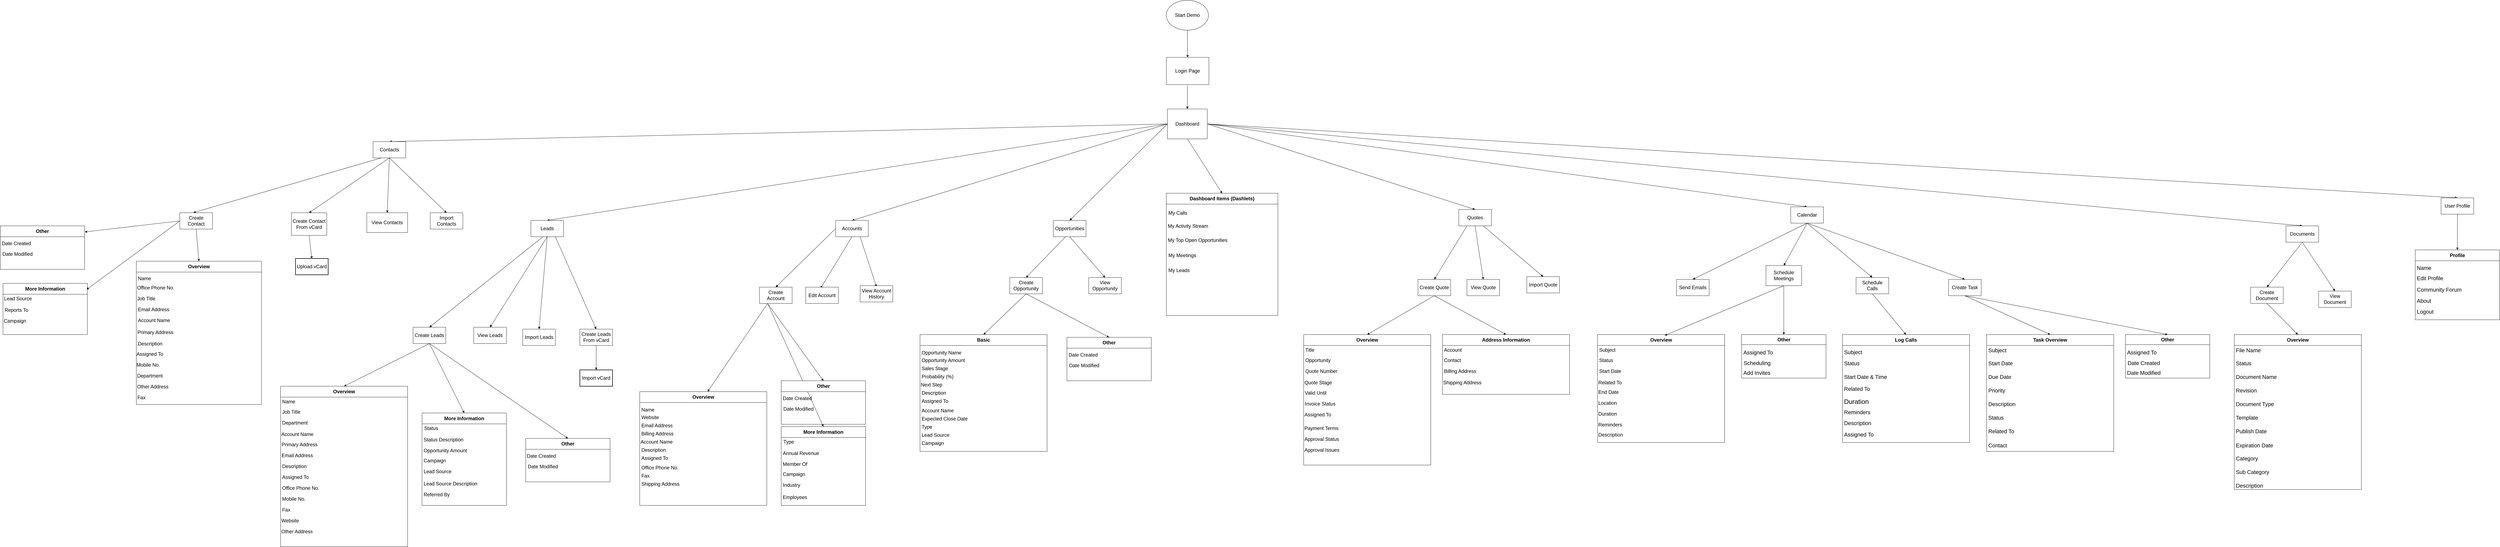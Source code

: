 <mxfile version="24.7.12">
  <diagram name="Page-1" id="5cuMUKBLuq_yjiovGfUG">
    <mxGraphModel dx="3509" dy="-1278" grid="1" gridSize="10" guides="1" tooltips="1" connect="1" arrows="1" fold="1" page="1" pageScale="1" pageWidth="827" pageHeight="1169" math="0" shadow="0">
      <root>
        <mxCell id="0" />
        <mxCell id="1" parent="0" />
        <mxCell id="1tnhwTlMuD4Xk2K7JPOu-124" value="" style="curved=1;startArrow=none;endArrow=block;exitX=0.5;exitY=1.01;entryX=0.5;entryY=0.01;rounded=0;" parent="1" source="TxoqQV8_jjENvVe2icxE-271" edge="1">
          <mxGeometry relative="1" as="geometry">
            <Array as="points">
              <mxPoint x="3672" y="2840" />
            </Array>
            <mxPoint x="3672.5" y="2793" as="sourcePoint" />
            <mxPoint x="3671.5" y="2910" as="targetPoint" />
          </mxGeometry>
        </mxCell>
        <mxCell id="1tnhwTlMuD4Xk2K7JPOu-126" value="" style="curved=1;startArrow=none;endArrow=block;rounded=0;entryX=0.5;entryY=0;entryDx=0;entryDy=0;exitX=0;exitY=0.5;exitDx=0;exitDy=0;" parent="1" source="TxoqQV8_jjENvVe2icxE-271" target="TxoqQV8_jjENvVe2icxE-278" edge="1">
          <mxGeometry relative="1" as="geometry">
            <Array as="points" />
            <mxPoint x="3610" y="2928" as="sourcePoint" />
            <mxPoint x="880" y="3050" as="targetPoint" />
          </mxGeometry>
        </mxCell>
        <mxCell id="1tnhwTlMuD4Xk2K7JPOu-127" value="" style="curved=1;startArrow=none;endArrow=block;exitX=0;exitY=0.5;entryX=0.5;entryY=0;rounded=0;entryDx=0;entryDy=0;exitDx=0;exitDy=0;" parent="1" source="TxoqQV8_jjENvVe2icxE-271" target="TxoqQV8_jjENvVe2icxE-286" edge="1">
          <mxGeometry relative="1" as="geometry">
            <Array as="points" />
            <mxPoint x="3627" y="2928.48" as="sourcePoint" />
            <mxPoint x="2165.5" y="3320" as="targetPoint" />
          </mxGeometry>
        </mxCell>
        <mxCell id="1tnhwTlMuD4Xk2K7JPOu-128" value="" style="curved=1;startArrow=none;endArrow=block;exitX=0;exitY=0.5;rounded=0;entryX=0.5;entryY=0;entryDx=0;entryDy=0;exitDx=0;exitDy=0;" parent="1" source="TxoqQV8_jjENvVe2icxE-271" target="TxoqQV8_jjENvVe2icxE-267" edge="1">
          <mxGeometry relative="1" as="geometry">
            <Array as="points" />
            <mxPoint x="3627" y="2931.78" as="sourcePoint" />
            <mxPoint x="3170" y="3660" as="targetPoint" />
          </mxGeometry>
        </mxCell>
        <mxCell id="1tnhwTlMuD4Xk2K7JPOu-129" value="" style="curved=1;startArrow=none;endArrow=block;exitX=1;exitY=0.5;entryX=0.5;entryY=0;rounded=0;entryDx=0;entryDy=0;exitDx=0;exitDy=0;" parent="1" source="TxoqQV8_jjENvVe2icxE-271" target="TxoqQV8_jjENvVe2icxE-256" edge="1">
          <mxGeometry relative="1" as="geometry">
            <Array as="points" />
            <mxPoint x="3716" y="2931.78" as="sourcePoint" />
            <mxPoint x="4866.961" y="3250" as="targetPoint" />
          </mxGeometry>
        </mxCell>
        <mxCell id="1tnhwTlMuD4Xk2K7JPOu-130" value="" style="curved=1;startArrow=none;endArrow=block;exitX=1;exitY=0.5;entryX=0.5;entryY=0;rounded=0;entryDx=0;entryDy=0;exitDx=0;exitDy=0;" parent="1" source="TxoqQV8_jjENvVe2icxE-271" target="TxoqQV8_jjENvVe2icxE-251" edge="1">
          <mxGeometry relative="1" as="geometry">
            <Array as="points" />
            <mxPoint x="3716" y="2928.81" as="sourcePoint" />
            <mxPoint x="5936.392" y="3260" as="targetPoint" />
          </mxGeometry>
        </mxCell>
        <mxCell id="1tnhwTlMuD4Xk2K7JPOu-131" value="" style="curved=1;startArrow=none;endArrow=block;exitX=1;exitY=0.5;entryX=0.5;entryY=0;rounded=0;entryDx=0;entryDy=0;exitDx=0;exitDy=0;" parent="1" source="TxoqQV8_jjENvVe2icxE-271" target="TxoqQV8_jjENvVe2icxE-273" edge="1">
          <mxGeometry relative="1" as="geometry">
            <Array as="points" />
            <mxPoint x="3716" y="2928.15" as="sourcePoint" />
            <mxPoint x="7590" y="3300" as="targetPoint" />
          </mxGeometry>
        </mxCell>
        <mxCell id="1tnhwTlMuD4Xk2K7JPOu-132" value="" style="curved=1;startArrow=none;endArrow=block;exitX=1;exitY=0.5;entryX=0.5;entryY=0;rounded=0;entryDx=0;entryDy=0;exitDx=0;exitDy=0;" parent="1" source="TxoqQV8_jjENvVe2icxE-271" target="TxoqQV8_jjENvVe2icxE-274" edge="1">
          <mxGeometry relative="1" as="geometry">
            <Array as="points" />
            <mxPoint x="3716" y="2927.82" as="sourcePoint" />
            <mxPoint x="8038" y="3234" as="targetPoint" />
          </mxGeometry>
        </mxCell>
        <mxCell id="1tnhwTlMuD4Xk2K7JPOu-133" value="" style="curved=1;startArrow=none;endArrow=block;exitX=0.388;exitY=0.973;entryX=0.5;entryY=0;rounded=0;exitDx=0;exitDy=0;exitPerimeter=0;entryDx=0;entryDy=0;" parent="1" source="TxoqQV8_jjENvVe2icxE-280" target="TxoqQV8_jjENvVe2icxE-281" edge="1">
          <mxGeometry relative="1" as="geometry">
            <Array as="points" />
            <mxPoint x="1116" y="3575.5" as="sourcePoint" />
            <mxPoint x="865.63" y="3750" as="targetPoint" />
          </mxGeometry>
        </mxCell>
        <mxCell id="1tnhwTlMuD4Xk2K7JPOu-134" value="" style="curved=1;startArrow=none;endArrow=block;entryX=0.5;entryY=0;rounded=0;entryDx=0;entryDy=0;exitX=0.5;exitY=1;exitDx=0;exitDy=0;" parent="1" source="TxoqQV8_jjENvVe2icxE-280" target="TxoqQV8_jjENvVe2icxE-282" edge="1">
          <mxGeometry relative="1" as="geometry">
            <Array as="points" />
            <mxPoint x="1161" y="3580" as="sourcePoint" />
            <mxPoint x="1125" y="3773.5" as="targetPoint" />
          </mxGeometry>
        </mxCell>
        <mxCell id="1tnhwTlMuD4Xk2K7JPOu-135" value="" style="curved=1;startArrow=none;endArrow=block;exitX=0.5;exitY=1;entryX=0.5;entryY=0;rounded=0;exitDx=0;exitDy=0;entryDx=0;entryDy=0;" parent="1" source="TxoqQV8_jjENvVe2icxE-280" target="TxoqQV8_jjENvVe2icxE-283" edge="1">
          <mxGeometry relative="1" as="geometry">
            <Array as="points" />
            <mxPoint x="1161" y="3600" as="sourcePoint" />
            <mxPoint x="1312.5" y="3787" as="targetPoint" />
          </mxGeometry>
        </mxCell>
        <mxCell id="1tnhwTlMuD4Xk2K7JPOu-136" value="" style="curved=1;startArrow=none;endArrow=block;exitX=0.75;exitY=1;entryX=0.5;entryY=0;rounded=0;exitDx=0;exitDy=0;entryDx=0;entryDy=0;" parent="1" source="TxoqQV8_jjENvVe2icxE-280" target="TxoqQV8_jjENvVe2icxE-284" edge="1">
          <mxGeometry relative="1" as="geometry">
            <Array as="points" />
            <mxPoint x="1206" y="3575.714" as="sourcePoint" />
            <mxPoint x="1510" y="3755" as="targetPoint" />
          </mxGeometry>
        </mxCell>
        <mxCell id="1tnhwTlMuD4Xk2K7JPOu-141" value="" style="curved=1;startArrow=none;endArrow=block;exitX=0;exitY=0.5;rounded=0;exitDx=0;exitDy=0;entryX=0.5;entryY=0;entryDx=0;entryDy=0;" parent="1" source="TxoqQV8_jjENvVe2icxE-286" target="TxoqQV8_jjENvVe2icxE-287" edge="1">
          <mxGeometry relative="1" as="geometry">
            <Array as="points" />
            <mxPoint x="2111" y="3362" as="sourcePoint" />
            <mxPoint x="1880" y="3540" as="targetPoint" />
          </mxGeometry>
        </mxCell>
        <mxCell id="1tnhwTlMuD4Xk2K7JPOu-142" value="" style="curved=1;startArrow=none;endArrow=block;entryX=0.454;entryY=0.075;rounded=0;exitX=0.5;exitY=1;exitDx=0;exitDy=0;entryDx=0;entryDy=0;entryPerimeter=0;" parent="1" source="TxoqQV8_jjENvVe2icxE-286" target="TxoqQV8_jjENvVe2icxE-289" edge="1">
          <mxGeometry relative="1" as="geometry">
            <Array as="points" />
            <mxPoint x="2166" y="3400" as="sourcePoint" />
            <mxPoint x="2174.5" y="3590" as="targetPoint" />
          </mxGeometry>
        </mxCell>
        <mxCell id="1tnhwTlMuD4Xk2K7JPOu-143" value="" style="curved=1;startArrow=none;endArrow=block;exitX=0.75;exitY=1;entryX=0.5;entryY=0.075;rounded=0;exitDx=0;exitDy=0;entryDx=0;entryDy=0;entryPerimeter=0;" parent="1" source="TxoqQV8_jjENvVe2icxE-286" target="TxoqQV8_jjENvVe2icxE-288" edge="1">
          <mxGeometry relative="1" as="geometry">
            <Array as="points" />
            <mxPoint x="2214.657" y="3380" as="sourcePoint" />
            <mxPoint x="2444" y="3590" as="targetPoint" />
          </mxGeometry>
        </mxCell>
        <mxCell id="1tnhwTlMuD4Xk2K7JPOu-149" value="" style="curved=1;startArrow=none;endArrow=block;entryX=0.5;entryY=0;rounded=0;entryDx=0;entryDy=0;exitX=0.25;exitY=1;exitDx=0;exitDy=0;" parent="1" source="TxoqQV8_jjENvVe2icxE-256" target="TxoqQV8_jjENvVe2icxE-204" edge="1">
          <mxGeometry relative="1" as="geometry">
            <Array as="points" />
            <mxPoint x="4740" y="3330" as="sourcePoint" />
            <mxPoint x="4330.5" y="3493.5" as="targetPoint" />
          </mxGeometry>
        </mxCell>
        <mxCell id="1tnhwTlMuD4Xk2K7JPOu-151" value="" style="curved=1;startArrow=none;endArrow=block;entryX=0.5;entryY=0;rounded=0;entryDx=0;entryDy=0;exitX=0.75;exitY=1;exitDx=0;exitDy=0;" parent="1" source="TxoqQV8_jjENvVe2icxE-256" target="TxoqQV8_jjENvVe2icxE-206" edge="1">
          <mxGeometry relative="1" as="geometry">
            <Array as="points" />
            <mxPoint x="4960" y="3360" as="sourcePoint" />
            <mxPoint x="4907" y="3493.5" as="targetPoint" />
          </mxGeometry>
        </mxCell>
        <mxCell id="1tnhwTlMuD4Xk2K7JPOu-153" value="" style="curved=1;startArrow=none;endArrow=block;exitX=0.5;exitY=1;entryX=0.5;entryY=0;rounded=0;exitDx=0;exitDy=0;entryDx=0;entryDy=0;" parent="1" source="TxoqQV8_jjENvVe2icxE-251" target="TxoqQV8_jjENvVe2icxE-252" edge="1">
          <mxGeometry relative="1" as="geometry">
            <Array as="points" />
            <mxPoint x="5890" y="3282.44" as="sourcePoint" />
            <mxPoint x="5536.5" y="3493.5" as="targetPoint" />
          </mxGeometry>
        </mxCell>
        <mxCell id="1tnhwTlMuD4Xk2K7JPOu-154" value="" style="curved=1;startArrow=none;endArrow=block;exitX=0.5;exitY=1;entryX=0.5;entryY=0;rounded=0;exitDx=0;exitDy=0;entryDx=0;entryDy=0;" parent="1" source="TxoqQV8_jjENvVe2icxE-251" target="TxoqQV8_jjENvVe2icxE-253" edge="1">
          <mxGeometry relative="1" as="geometry">
            <Array as="points" />
            <mxPoint x="6010" y="3320" as="sourcePoint" />
            <mxPoint x="5883.5" y="3483" as="targetPoint" />
          </mxGeometry>
        </mxCell>
        <mxCell id="1tnhwTlMuD4Xk2K7JPOu-155" value="" style="curved=1;startArrow=none;endArrow=block;entryX=0.5;entryY=0;rounded=0;exitX=0.5;exitY=1;exitDx=0;exitDy=0;entryDx=0;entryDy=0;" parent="1" source="TxoqQV8_jjENvVe2icxE-251" target="TxoqQV8_jjENvVe2icxE-254" edge="1">
          <mxGeometry relative="1" as="geometry">
            <Array as="points" />
            <mxPoint x="5977" y="3293" as="sourcePoint" />
            <mxPoint x="6192" y="3497" as="targetPoint" />
          </mxGeometry>
        </mxCell>
        <mxCell id="1tnhwTlMuD4Xk2K7JPOu-156" value="" style="curved=1;startArrow=none;endArrow=block;exitX=0.5;exitY=1;entryX=0.5;entryY=0;rounded=0;exitDx=0;exitDy=0;entryDx=0;entryDy=0;" parent="1" source="TxoqQV8_jjENvVe2icxE-251" target="TxoqQV8_jjENvVe2icxE-255" edge="1">
          <mxGeometry relative="1" as="geometry">
            <Array as="points" />
            <mxPoint x="5981" y="3281.353" as="sourcePoint" />
            <mxPoint x="6508.5" y="3490" as="targetPoint" />
          </mxGeometry>
        </mxCell>
        <mxCell id="1tnhwTlMuD4Xk2K7JPOu-157" value="" style="curved=1;startArrow=none;endArrow=block;entryX=0.5;entryY=0;rounded=0;exitX=0.5;exitY=1;exitDx=0;exitDy=0;entryDx=0;entryDy=0;" parent="1" source="TxoqQV8_jjENvVe2icxE-273" target="TxoqQV8_jjENvVe2icxE-276" edge="1">
          <mxGeometry relative="1" as="geometry">
            <Array as="points" />
            <mxPoint x="7510" y="3400" as="sourcePoint" />
            <mxPoint x="7353" y="3542" as="targetPoint" />
          </mxGeometry>
        </mxCell>
        <mxCell id="1tnhwTlMuD4Xk2K7JPOu-159" value="" style="curved=1;startArrow=none;endArrow=block;entryX=0.5;entryY=0;rounded=0;entryDx=0;entryDy=0;exitX=0.5;exitY=1;exitDx=0;exitDy=0;" parent="1" source="TxoqQV8_jjENvVe2icxE-273" target="TxoqQV8_jjENvVe2icxE-277" edge="1">
          <mxGeometry relative="1" as="geometry">
            <Array as="points" />
            <mxPoint x="7616" y="3410" as="sourcePoint" />
            <mxPoint x="7625.984" y="3558.848" as="targetPoint" />
          </mxGeometry>
        </mxCell>
        <mxCell id="TxoqQV8_jjENvVe2icxE-3" value="&lt;font style=&quot;font-size: 18px;&quot;&gt;Start Demo&lt;/font&gt;" style="ellipse;whiteSpace=wrap;html=1;" vertex="1" parent="1">
          <mxGeometry x="3595" y="2480" width="155" height="110" as="geometry" />
        </mxCell>
        <mxCell id="TxoqQV8_jjENvVe2icxE-19" value="" style="curved=1;endArrow=classic;html=1;rounded=0;entryX=0.5;entryY=0;entryDx=0;entryDy=0;exitX=0.5;exitY=1;exitDx=0;exitDy=0;" edge="1" parent="1" source="TxoqQV8_jjENvVe2icxE-278" target="TxoqQV8_jjENvVe2icxE-279">
          <mxGeometry width="50" height="50" relative="1" as="geometry">
            <mxPoint x="780" y="3078" as="sourcePoint" />
            <mxPoint x="943" y="3250" as="targetPoint" />
            <Array as="points" />
          </mxGeometry>
        </mxCell>
        <mxCell id="TxoqQV8_jjENvVe2icxE-21" value="" style="curved=1;endArrow=classic;html=1;rounded=0;entryX=0.5;entryY=0;entryDx=0;entryDy=0;exitX=0.5;exitY=1;exitDx=0;exitDy=0;" edge="1" parent="1" source="TxoqQV8_jjENvVe2icxE-278" target="TxoqQV8_jjENvVe2icxE-66">
          <mxGeometry width="50" height="50" relative="1" as="geometry">
            <mxPoint x="730" y="3106" as="sourcePoint" />
            <mxPoint x="1100" y="3533" as="targetPoint" />
            <Array as="points" />
          </mxGeometry>
        </mxCell>
        <mxCell id="TxoqQV8_jjENvVe2icxE-22" value="" style="curved=1;endArrow=classic;html=1;rounded=0;entryX=0.419;entryY=-0.011;entryDx=0;entryDy=0;exitX=0.25;exitY=1;exitDx=0;exitDy=0;entryPerimeter=0;" edge="1" parent="1" source="TxoqQV8_jjENvVe2icxE-278" target="TxoqQV8_jjENvVe2icxE-65">
          <mxGeometry width="50" height="50" relative="1" as="geometry">
            <mxPoint x="680" y="3078" as="sourcePoint" />
            <mxPoint x="878" y="3533" as="targetPoint" />
            <Array as="points" />
          </mxGeometry>
        </mxCell>
        <mxCell id="TxoqQV8_jjENvVe2icxE-23" value="" style="curved=1;endArrow=classic;html=1;rounded=0;entryX=0.5;entryY=0;entryDx=0;entryDy=0;exitX=0.5;exitY=1;exitDx=0;exitDy=0;" edge="1" parent="1" source="TxoqQV8_jjENvVe2icxE-256" target="TxoqQV8_jjENvVe2icxE-205">
          <mxGeometry width="50" height="50" relative="1" as="geometry">
            <mxPoint x="4780" y="3380" as="sourcePoint" />
            <mxPoint x="4630" y="3480.5" as="targetPoint" />
            <Array as="points" />
          </mxGeometry>
        </mxCell>
        <mxCell id="TxoqQV8_jjENvVe2icxE-24" value="" style="curved=1;endArrow=classic;html=1;rounded=0;entryX=0.5;entryY=0;entryDx=0;entryDy=0;exitX=0.387;exitY=0.97;exitDx=0;exitDy=0;exitPerimeter=0;" edge="1" parent="1" source="TxoqQV8_jjENvVe2icxE-267" target="TxoqQV8_jjENvVe2icxE-268">
          <mxGeometry width="50" height="50" relative="1" as="geometry">
            <mxPoint x="3100" y="3706.5" as="sourcePoint" />
            <mxPoint x="2967.5" y="3827.75" as="targetPoint" />
            <Array as="points" />
          </mxGeometry>
        </mxCell>
        <mxCell id="TxoqQV8_jjENvVe2icxE-25" value="" style="curved=1;endArrow=classic;html=1;rounded=0;entryX=0.5;entryY=0;entryDx=0;entryDy=0;exitX=0.5;exitY=1;exitDx=0;exitDy=0;" edge="1" parent="1" source="TxoqQV8_jjENvVe2icxE-267" target="TxoqQV8_jjENvVe2icxE-269">
          <mxGeometry width="50" height="50" relative="1" as="geometry">
            <mxPoint x="3156.5" y="3723" as="sourcePoint" />
            <mxPoint x="3149.5" y="3827.75" as="targetPoint" />
            <Array as="points" />
          </mxGeometry>
        </mxCell>
        <mxCell id="TxoqQV8_jjENvVe2icxE-39" value="&lt;font style=&quot;font-size: 18px;&quot;&gt;Dashboard Items (Dashlets)&lt;/font&gt;" style="swimlane;whiteSpace=wrap;html=1;startSize=40;" vertex="1" parent="1">
          <mxGeometry x="3595.25" y="3190" width="410" height="450" as="geometry" />
        </mxCell>
        <mxCell id="TxoqQV8_jjENvVe2icxE-43" value="&lt;font style=&quot;font-size: 18px;&quot;&gt;My Calls&lt;/font&gt;" style="text;strokeColor=none;fillColor=none;align=left;verticalAlign=middle;spacingLeft=4;spacingRight=4;overflow=hidden;points=[[0,0.5],[1,0.5]];portConstraint=eastwest;rotatable=0;whiteSpace=wrap;html=1;" vertex="1" parent="TxoqQV8_jjENvVe2icxE-39">
          <mxGeometry x="1.75" y="59.37" width="306.5" height="27" as="geometry" />
        </mxCell>
        <mxCell id="TxoqQV8_jjENvVe2icxE-42" value="&lt;font style=&quot;font-size: 18px;&quot;&gt;My Activity Stream&lt;/font&gt;" style="text;strokeColor=none;fillColor=none;align=left;verticalAlign=middle;spacingLeft=4;spacingRight=4;overflow=hidden;points=[[0,0.5],[1,0.5]];portConstraint=eastwest;rotatable=0;whiteSpace=wrap;html=1;" vertex="1" parent="TxoqQV8_jjENvVe2icxE-39">
          <mxGeometry y="97" width="310" height="47" as="geometry" />
        </mxCell>
        <mxCell id="TxoqQV8_jjENvVe2icxE-41" value="&lt;font style=&quot;font-size: 18px;&quot;&gt;My Top Open Opportunities&lt;/font&gt;" style="text;strokeColor=none;fillColor=none;align=left;verticalAlign=middle;spacingLeft=4;spacingRight=4;overflow=hidden;points=[[0,0.5],[1,0.5]];portConstraint=eastwest;rotatable=0;whiteSpace=wrap;html=1;" vertex="1" parent="TxoqQV8_jjENvVe2icxE-39">
          <mxGeometry y="146.37" width="310" height="53" as="geometry" />
        </mxCell>
        <mxCell id="TxoqQV8_jjENvVe2icxE-40" value="&lt;font style=&quot;font-size: 18px;&quot;&gt;My Meetings&lt;/font&gt;" style="text;strokeColor=none;fillColor=none;align=left;verticalAlign=middle;spacingLeft=4;spacingRight=4;overflow=hidden;points=[[0,0.5],[1,0.5]];portConstraint=eastwest;rotatable=0;whiteSpace=wrap;html=1;" vertex="1" parent="TxoqQV8_jjENvVe2icxE-39">
          <mxGeometry x="1.75" y="197" width="310" height="63" as="geometry" />
        </mxCell>
        <mxCell id="TxoqQV8_jjENvVe2icxE-38" value="&lt;font style=&quot;font-size: 18px;&quot;&gt;My Leads&lt;/font&gt;" style="text;strokeColor=none;fillColor=none;align=left;verticalAlign=middle;spacingLeft=4;spacingRight=4;overflow=hidden;points=[[0,0.5],[1,0.5]];portConstraint=eastwest;rotatable=0;whiteSpace=wrap;html=1;" vertex="1" parent="TxoqQV8_jjENvVe2icxE-39">
          <mxGeometry x="1.75" y="260" width="310" height="47" as="geometry" />
        </mxCell>
        <mxCell id="TxoqQV8_jjENvVe2icxE-52" value="" style="curved=1;endArrow=classic;html=1;rounded=0;entryX=0.5;entryY=0;entryDx=0;entryDy=0;exitX=0;exitY=0.5;exitDx=0;exitDy=0;" edge="1" parent="1" source="TxoqQV8_jjENvVe2icxE-271" target="TxoqQV8_jjENvVe2icxE-280">
          <mxGeometry width="50" height="50" relative="1" as="geometry">
            <mxPoint x="3600" y="2940" as="sourcePoint" />
            <mxPoint x="1180" y="3520" as="targetPoint" />
            <Array as="points" />
          </mxGeometry>
        </mxCell>
        <mxCell id="TxoqQV8_jjENvVe2icxE-54" value="&lt;font style=&quot;font-size: 18px;&quot;&gt;Profile&lt;/font&gt;" style="swimlane;whiteSpace=wrap;html=1;startSize=40;" vertex="1" parent="1">
          <mxGeometry x="8185" y="3398.5" width="310" height="257" as="geometry" />
        </mxCell>
        <mxCell id="TxoqQV8_jjENvVe2icxE-55" value="&lt;font style=&quot;font-size: 20px;&quot;&gt;Edit Profile&lt;/font&gt;" style="text;strokeColor=none;fillColor=none;align=left;verticalAlign=middle;spacingLeft=4;spacingRight=4;overflow=hidden;points=[[0,0.5],[1,0.5]];portConstraint=eastwest;rotatable=0;whiteSpace=wrap;html=1;" vertex="1" parent="TxoqQV8_jjENvVe2icxE-54">
          <mxGeometry y="90" width="306.5" height="27" as="geometry" />
        </mxCell>
        <mxCell id="TxoqQV8_jjENvVe2icxE-56" value="&lt;font style=&quot;font-size: 20px;&quot;&gt;Community Forum&lt;/font&gt;" style="text;strokeColor=none;fillColor=none;align=left;verticalAlign=middle;spacingLeft=4;spacingRight=4;overflow=hidden;points=[[0,0.5],[1,0.5]];portConstraint=eastwest;rotatable=0;whiteSpace=wrap;html=1;" vertex="1" parent="TxoqQV8_jjENvVe2icxE-54">
          <mxGeometry y="130" width="310" height="30" as="geometry" />
        </mxCell>
        <mxCell id="TxoqQV8_jjENvVe2icxE-57" value="&lt;font style=&quot;font-size: 20px;&quot;&gt;About&lt;/font&gt;" style="text;strokeColor=none;fillColor=none;align=left;verticalAlign=middle;spacingLeft=4;spacingRight=4;overflow=hidden;points=[[0,0.5],[1,0.5]];portConstraint=eastwest;rotatable=0;whiteSpace=wrap;html=1;" vertex="1" parent="TxoqQV8_jjENvVe2icxE-54">
          <mxGeometry y="171.5" width="310" height="30" as="geometry" />
        </mxCell>
        <mxCell id="TxoqQV8_jjENvVe2icxE-58" value="&lt;font style=&quot;font-size: 20px;&quot;&gt;Logout&lt;/font&gt;" style="text;strokeColor=none;fillColor=none;align=left;verticalAlign=middle;spacingLeft=4;spacingRight=4;overflow=hidden;points=[[0,0.5],[1,0.5]];portConstraint=eastwest;rotatable=0;whiteSpace=wrap;html=1;" vertex="1" parent="TxoqQV8_jjENvVe2icxE-54">
          <mxGeometry y="211.5" width="310" height="30" as="geometry" />
        </mxCell>
        <mxCell id="TxoqQV8_jjENvVe2icxE-59" value="&lt;font style=&quot;font-size: 20px;&quot;&gt;Name&lt;/font&gt;" style="text;strokeColor=none;fillColor=none;align=left;verticalAlign=middle;spacingLeft=4;spacingRight=4;overflow=hidden;points=[[0,0.5],[1,0.5]];portConstraint=eastwest;rotatable=0;whiteSpace=wrap;html=1;" vertex="1" parent="TxoqQV8_jjENvVe2icxE-54">
          <mxGeometry y="50" width="310" height="30" as="geometry" />
        </mxCell>
        <mxCell id="TxoqQV8_jjENvVe2icxE-63" value="&lt;font style=&quot;font-size: 18px;&quot;&gt;Upload vCard&lt;/font&gt;" style="whiteSpace=wrap;html=1;strokeWidth=2;" vertex="1" parent="1">
          <mxGeometry x="395" y="3430" width="120" height="60" as="geometry" />
        </mxCell>
        <mxCell id="TxoqQV8_jjENvVe2icxE-65" value="&lt;font style=&quot;font-size: 18px;&quot;&gt;Create Contact&lt;/font&gt;" style="rounded=0;whiteSpace=wrap;html=1;" vertex="1" parent="1">
          <mxGeometry x="-30" y="3261.75" width="120" height="60" as="geometry" />
        </mxCell>
        <mxCell id="TxoqQV8_jjENvVe2icxE-66" value="&lt;font style=&quot;font-size: 18px;&quot;&gt;Create Contact From vCard&lt;/font&gt;" style="rounded=0;whiteSpace=wrap;html=1;" vertex="1" parent="1">
          <mxGeometry x="380" y="3261.75" width="130" height="83.5" as="geometry" />
        </mxCell>
        <mxCell id="TxoqQV8_jjENvVe2icxE-67" value="&lt;font style=&quot;font-size: 18px;&quot;&gt;View Contacts&lt;/font&gt;" style="rounded=0;whiteSpace=wrap;html=1;direction=south;" vertex="1" parent="1">
          <mxGeometry x="657" y="3261.75" width="150" height="73" as="geometry" />
        </mxCell>
        <mxCell id="TxoqQV8_jjENvVe2icxE-69" value="&lt;span style=&quot;font-size: 18px;&quot;&gt;Overview&lt;/span&gt;" style="swimlane;whiteSpace=wrap;html=1;startSize=40;" vertex="1" parent="1">
          <mxGeometry x="-190" y="3440" width="460" height="527" as="geometry" />
        </mxCell>
        <mxCell id="TxoqQV8_jjENvVe2icxE-70" value="&lt;font style=&quot;font-size: 18px;&quot;&gt;Name&lt;/font&gt;" style="text;strokeColor=none;fillColor=none;align=left;verticalAlign=middle;spacingLeft=4;spacingRight=4;overflow=hidden;points=[[0,0.5],[1,0.5]];portConstraint=eastwest;rotatable=0;whiteSpace=wrap;html=1;" vertex="1" parent="TxoqQV8_jjENvVe2icxE-69">
          <mxGeometry y="50" width="461.75" height="27" as="geometry" />
        </mxCell>
        <mxCell id="TxoqQV8_jjENvVe2icxE-71" value="&lt;font style=&quot;font-size: 18px;&quot;&gt;Office Phone No.&lt;/font&gt;" style="text;strokeColor=none;fillColor=none;align=left;verticalAlign=middle;spacingLeft=4;spacingRight=4;overflow=hidden;points=[[0,0.5],[1,0.5]];portConstraint=eastwest;rotatable=0;whiteSpace=wrap;html=1;" vertex="1" parent="TxoqQV8_jjENvVe2icxE-69">
          <mxGeometry x="-3.5" y="83" width="310" height="30" as="geometry" />
        </mxCell>
        <mxCell id="TxoqQV8_jjENvVe2icxE-72" value="&lt;font style=&quot;font-size: 18px;&quot;&gt;Job Title&lt;/font&gt;" style="text;strokeColor=none;fillColor=none;align=left;verticalAlign=middle;spacingLeft=4;spacingRight=4;overflow=hidden;points=[[0,0.5],[1,0.5]];portConstraint=eastwest;rotatable=0;whiteSpace=wrap;html=1;" vertex="1" parent="TxoqQV8_jjENvVe2icxE-69">
          <mxGeometry x="-3.5" y="123" width="310" height="30" as="geometry" />
        </mxCell>
        <mxCell id="TxoqQV8_jjENvVe2icxE-73" value="&lt;font style=&quot;font-size: 18px;&quot;&gt;Email Address&lt;/font&gt;" style="text;strokeColor=none;fillColor=none;align=left;verticalAlign=middle;spacingLeft=4;spacingRight=4;overflow=hidden;points=[[0,0.5],[1,0.5]];portConstraint=eastwest;rotatable=0;whiteSpace=wrap;html=1;" vertex="1" parent="TxoqQV8_jjENvVe2icxE-69">
          <mxGeometry y="163" width="310" height="30" as="geometry" />
        </mxCell>
        <mxCell id="TxoqQV8_jjENvVe2icxE-74" value="&lt;font style=&quot;font-size: 18px;&quot;&gt;Account Name&lt;/font&gt;" style="text;strokeColor=none;fillColor=none;align=left;verticalAlign=middle;spacingLeft=4;spacingRight=4;overflow=hidden;points=[[0,0.5],[1,0.5]];portConstraint=eastwest;rotatable=0;whiteSpace=wrap;html=1;" vertex="1" parent="TxoqQV8_jjENvVe2icxE-69">
          <mxGeometry y="203" width="310" height="30" as="geometry" />
        </mxCell>
        <mxCell id="TxoqQV8_jjENvVe2icxE-75" value="&lt;font style=&quot;font-size: 18px;&quot;&gt;Primary Address&lt;/font&gt;" style="text;strokeColor=none;fillColor=none;align=left;verticalAlign=middle;spacingLeft=4;spacingRight=4;overflow=hidden;points=[[0,0.5],[1,0.5]];portConstraint=eastwest;rotatable=0;whiteSpace=wrap;html=1;" vertex="1" parent="TxoqQV8_jjENvVe2icxE-69">
          <mxGeometry x="-1.75" y="247" width="310" height="30" as="geometry" />
        </mxCell>
        <mxCell id="TxoqQV8_jjENvVe2icxE-76" value="&lt;font style=&quot;font-size: 18px;&quot;&gt;Description&lt;/font&gt;&lt;span style=&quot;color: rgba(0, 0, 0, 0); font-family: monospace; font-size: 0px; text-wrap: nowrap;&quot;&gt;%3CmxGraphModel%3E%3Croot%3E%3CmxCell%20id%3D%220%22%2F%3E%3CmxCell%20id%3D%221%22%20parent%3D%220%22%2F%3E%3CmxCell%20id%3D%222%22%20value%3D%22%26lt%3Bfont%20style%3D%26quot%3Bfont-size%3A%2018px%3B%26quot%3B%26gt%3BPrimary%20Address%26lt%3B%2Ffont%26gt%3B%22%20style%3D%22text%3BstrokeColor%3Dnone%3BfillColor%3Dnone%3Balign%3Dleft%3BverticalAlign%3Dmiddle%3BspacingLeft%3D4%3BspacingRight%3D4%3Boverflow%3Dhidden%3Bpoints%3D%5B%5B0%2C0.5%5D%2C%5B1%2C0.5%5D%5D%3BportConstraint%3Deastwest%3Brotatable%3D0%3BwhiteSpace%3Dwrap%3Bhtml%3D1%3B%22%20vertex%3D%221%22%20parent%3D%221%22%3E%3CmxGeometry%20x%3D%221128.25%22%20y%3D%224020%22%20width%3D%22310%22%20height%3D%2230%22%20as%3D%22geometry%22%2F%3E%3C%2FmxCell%3E%3C%2Froot%3E%3C%2FmxGraphModel%3E&lt;/span&gt;" style="text;strokeColor=none;fillColor=none;align=left;verticalAlign=middle;spacingLeft=4;spacingRight=4;overflow=hidden;points=[[0,0.5],[1,0.5]];portConstraint=eastwest;rotatable=0;whiteSpace=wrap;html=1;" vertex="1" parent="TxoqQV8_jjENvVe2icxE-69">
          <mxGeometry y="288.5" width="310" height="30" as="geometry" />
        </mxCell>
        <mxCell id="TxoqQV8_jjENvVe2icxE-77" value="&lt;span style=&quot;font-size: 18px;&quot;&gt;Assigned To&lt;/span&gt;" style="text;strokeColor=none;fillColor=none;align=left;verticalAlign=middle;spacingLeft=4;spacingRight=4;overflow=hidden;points=[[0,0.5],[1,0.5]];portConstraint=eastwest;rotatable=0;whiteSpace=wrap;html=1;" vertex="1" parent="TxoqQV8_jjENvVe2icxE-69">
          <mxGeometry x="-5.25" y="327" width="310" height="30" as="geometry" />
        </mxCell>
        <mxCell id="TxoqQV8_jjENvVe2icxE-78" value="&lt;font style=&quot;font-size: 18px;&quot;&gt;Mobile No.&lt;/font&gt;" style="text;strokeColor=none;fillColor=none;align=left;verticalAlign=middle;spacingLeft=4;spacingRight=4;overflow=hidden;points=[[0,0.5],[1,0.5]];portConstraint=eastwest;rotatable=0;whiteSpace=wrap;html=1;" vertex="1" parent="TxoqQV8_jjENvVe2icxE-69">
          <mxGeometry x="-5.25" y="367" width="310" height="30" as="geometry" />
        </mxCell>
        <mxCell id="TxoqQV8_jjENvVe2icxE-79" value="&lt;font style=&quot;font-size: 18px;&quot;&gt;Department&lt;/font&gt;&lt;span style=&quot;color: rgba(0, 0, 0, 0); font-family: monospace; font-size: 0px; text-wrap: nowrap;&quot;&gt;%3CmxGraphModel%3E%3Croot%3E%3CmxCell%20id%3D%220%22%2F%3E%3CmxCell%20id%3D%221%22%20parent%3D%220%22%2F%3E%3CmxCell%20id%3D%222%22%20value%3D%22%26lt%3Bfont%20style%3D%26quot%3Bfont-size%3A%2018px%3B%26quot%3B%26gt%3BPrimary%20Address%26lt%3B%2Ffont%26gt%3B%22%20style%3D%22text%3BstrokeColor%3Dnone%3BfillColor%3Dnone%3Balign%3Dleft%3BverticalAlign%3Dmiddle%3BspacingLeft%3D4%3BspacingRight%3D4%3Boverflow%3Dhidden%3Bpoints%3D%5B%5B0%2C0.5%5D%2C%5B1%2C0.5%5D%5D%3BportConstraint%3Deastwest%3Brotatable%3D0%3BwhiteSpace%3Dwrap%3Bhtml%3D1%3B%22%20vertex%3D%221%22%20parent%3D%221%22%3E%3CmxGeometry%20x%3D%221128.25%22%20y%3D%224020%22%20width%3D%22310%22%20height%3D%2230%22%20as%3D%22geometry%22%2F%3E%3C%2FmxCell%3E%3C%2Froot%3E%3C%2FmxGraphModel%3E&lt;/span&gt;" style="text;strokeColor=none;fillColor=none;align=left;verticalAlign=middle;spacingLeft=4;spacingRight=4;overflow=hidden;points=[[0,0.5],[1,0.5]];portConstraint=eastwest;rotatable=0;whiteSpace=wrap;html=1;" vertex="1" parent="TxoqQV8_jjENvVe2icxE-69">
          <mxGeometry x="-3.5" y="407" width="310" height="30" as="geometry" />
        </mxCell>
        <mxCell id="TxoqQV8_jjENvVe2icxE-80" value="&lt;span style=&quot;font-size: 18px;&quot;&gt;Other Address&lt;/span&gt;" style="text;strokeColor=none;fillColor=none;align=left;verticalAlign=middle;spacingLeft=4;spacingRight=4;overflow=hidden;points=[[0,0.5],[1,0.5]];portConstraint=eastwest;rotatable=0;whiteSpace=wrap;html=1;" vertex="1" parent="TxoqQV8_jjENvVe2icxE-69">
          <mxGeometry x="-3.5" y="447" width="310" height="30" as="geometry" />
        </mxCell>
        <mxCell id="TxoqQV8_jjENvVe2icxE-81" value="&lt;font style=&quot;font-size: 18px;&quot;&gt;Fax&lt;/font&gt;" style="text;strokeColor=none;fillColor=none;align=left;verticalAlign=middle;spacingLeft=4;spacingRight=4;overflow=hidden;points=[[0,0.5],[1,0.5]];portConstraint=eastwest;rotatable=0;whiteSpace=wrap;html=1;" vertex="1" parent="TxoqQV8_jjENvVe2icxE-69">
          <mxGeometry x="-1.75" y="487" width="310" height="30" as="geometry" />
        </mxCell>
        <mxCell id="TxoqQV8_jjENvVe2icxE-82" value="" style="curved=1;endArrow=classic;html=1;rounded=0;entryX=0.5;entryY=0;entryDx=0;entryDy=0;exitX=0.5;exitY=1;exitDx=0;exitDy=0;" edge="1" parent="1" source="TxoqQV8_jjENvVe2icxE-65" target="TxoqQV8_jjENvVe2icxE-69">
          <mxGeometry width="50" height="50" relative="1" as="geometry">
            <mxPoint x="510" y="3610" as="sourcePoint" />
            <mxPoint x="660" y="3550" as="targetPoint" />
            <Array as="points" />
          </mxGeometry>
        </mxCell>
        <mxCell id="TxoqQV8_jjENvVe2icxE-83" value="&lt;span style=&quot;font-size: 18px;&quot;&gt;Overview&lt;/span&gt;" style="swimlane;whiteSpace=wrap;html=1;startSize=40;" vertex="1" parent="1">
          <mxGeometry x="340" y="3900" width="467" height="590" as="geometry" />
        </mxCell>
        <mxCell id="TxoqQV8_jjENvVe2icxE-84" value="&lt;font style=&quot;font-size: 18px;&quot;&gt;Name&lt;/font&gt;" style="text;strokeColor=none;fillColor=none;align=left;verticalAlign=middle;spacingLeft=4;spacingRight=4;overflow=hidden;points=[[0,0.5],[1,0.5]];portConstraint=eastwest;rotatable=0;whiteSpace=wrap;html=1;" vertex="1" parent="TxoqQV8_jjENvVe2icxE-83">
          <mxGeometry y="43" width="461.75" height="27" as="geometry" />
        </mxCell>
        <mxCell id="TxoqQV8_jjENvVe2icxE-86" value="&lt;font style=&quot;font-size: 18px;&quot;&gt;Job Title&lt;/font&gt;" style="text;strokeColor=none;fillColor=none;align=left;verticalAlign=middle;spacingLeft=4;spacingRight=4;overflow=hidden;points=[[0,0.5],[1,0.5]];portConstraint=eastwest;rotatable=0;whiteSpace=wrap;html=1;" vertex="1" parent="TxoqQV8_jjENvVe2icxE-83">
          <mxGeometry y="80" width="310" height="30" as="geometry" />
        </mxCell>
        <mxCell id="TxoqQV8_jjENvVe2icxE-88" value="&lt;font style=&quot;font-size: 18px;&quot;&gt;Account Name&lt;/font&gt;" style="text;strokeColor=none;fillColor=none;align=left;verticalAlign=middle;spacingLeft=4;spacingRight=4;overflow=hidden;points=[[0,0.5],[1,0.5]];portConstraint=eastwest;rotatable=0;whiteSpace=wrap;html=1;" vertex="1" parent="TxoqQV8_jjENvVe2icxE-83">
          <mxGeometry x="-3.5" y="162" width="310" height="30" as="geometry" />
        </mxCell>
        <mxCell id="TxoqQV8_jjENvVe2icxE-89" value="&lt;font style=&quot;font-size: 18px;&quot;&gt;Primary Address&lt;/font&gt;" style="text;strokeColor=none;fillColor=none;align=left;verticalAlign=middle;spacingLeft=4;spacingRight=4;overflow=hidden;points=[[0,0.5],[1,0.5]];portConstraint=eastwest;rotatable=0;whiteSpace=wrap;html=1;" vertex="1" parent="TxoqQV8_jjENvVe2icxE-83">
          <mxGeometry x="-1.75" y="200" width="310" height="30" as="geometry" />
        </mxCell>
        <mxCell id="TxoqQV8_jjENvVe2icxE-90" value="&lt;font style=&quot;font-size: 18px;&quot;&gt;Description&lt;/font&gt;&lt;span style=&quot;color: rgba(0, 0, 0, 0); font-family: monospace; font-size: 0px; text-wrap: nowrap;&quot;&gt;%3CmxGraphModel%3E%3Croot%3E%3CmxCell%20id%3D%220%22%2F%3E%3CmxCell%20id%3D%221%22%20parent%3D%220%22%2F%3E%3CmxCell%20id%3D%222%22%20value%3D%22%26lt%3Bfont%20style%3D%26quot%3Bfont-size%3A%2018px%3B%26quot%3B%26gt%3BPrimary%20Address%26lt%3B%2Ffont%26gt%3B%22%20style%3D%22text%3BstrokeColor%3Dnone%3BfillColor%3Dnone%3Balign%3Dleft%3BverticalAlign%3Dmiddle%3BspacingLeft%3D4%3BspacingRight%3D4%3Boverflow%3Dhidden%3Bpoints%3D%5B%5B0%2C0.5%5D%2C%5B1%2C0.5%5D%5D%3BportConstraint%3Deastwest%3Brotatable%3D0%3BwhiteSpace%3Dwrap%3Bhtml%3D1%3B%22%20vertex%3D%221%22%20parent%3D%221%22%3E%3CmxGeometry%20x%3D%221128.25%22%20y%3D%224020%22%20width%3D%22310%22%20height%3D%2230%22%20as%3D%22geometry%22%2F%3E%3C%2FmxCell%3E%3C%2Froot%3E%3C%2FmxGraphModel%3E&lt;/span&gt;" style="text;strokeColor=none;fillColor=none;align=left;verticalAlign=middle;spacingLeft=4;spacingRight=4;overflow=hidden;points=[[0,0.5],[1,0.5]];portConstraint=eastwest;rotatable=0;whiteSpace=wrap;html=1;" vertex="1" parent="TxoqQV8_jjENvVe2icxE-83">
          <mxGeometry y="280" width="310" height="30" as="geometry" />
        </mxCell>
        <mxCell id="TxoqQV8_jjENvVe2icxE-91" value="&lt;span style=&quot;font-size: 18px;&quot;&gt;Assigned To&lt;/span&gt;" style="text;strokeColor=none;fillColor=none;align=left;verticalAlign=middle;spacingLeft=4;spacingRight=4;overflow=hidden;points=[[0,0.5],[1,0.5]];portConstraint=eastwest;rotatable=0;whiteSpace=wrap;html=1;" vertex="1" parent="TxoqQV8_jjENvVe2icxE-83">
          <mxGeometry y="320" width="310" height="30" as="geometry" />
        </mxCell>
        <mxCell id="TxoqQV8_jjENvVe2icxE-92" value="&lt;font style=&quot;font-size: 18px;&quot;&gt;Mobile No.&lt;/font&gt;" style="text;strokeColor=none;fillColor=none;align=left;verticalAlign=middle;spacingLeft=4;spacingRight=4;overflow=hidden;points=[[0,0.5],[1,0.5]];portConstraint=eastwest;rotatable=0;whiteSpace=wrap;html=1;" vertex="1" parent="TxoqQV8_jjENvVe2icxE-83">
          <mxGeometry y="400" width="310" height="30" as="geometry" />
        </mxCell>
        <mxCell id="TxoqQV8_jjENvVe2icxE-93" value="&lt;font style=&quot;font-size: 18px;&quot;&gt;Department&lt;/font&gt;&lt;span style=&quot;color: rgba(0, 0, 0, 0); font-family: monospace; font-size: 0px; text-wrap: nowrap;&quot;&gt;%3CmxGraphModel%3E%3Croot%3E%3CmxCell%20id%3D%220%22%2F%3E%3CmxCell%20id%3D%221%22%20parent%3D%220%22%2F%3E%3CmxCell%20id%3D%222%22%20value%3D%22%26lt%3Bfont%20style%3D%26quot%3Bfont-size%3A%2018px%3B%26quot%3B%26gt%3BPrimary%20Address%26lt%3B%2Ffont%26gt%3B%22%20style%3D%22text%3BstrokeColor%3Dnone%3BfillColor%3Dnone%3Balign%3Dleft%3BverticalAlign%3Dmiddle%3BspacingLeft%3D4%3BspacingRight%3D4%3Boverflow%3Dhidden%3Bpoints%3D%5B%5B0%2C0.5%5D%2C%5B1%2C0.5%5D%5D%3BportConstraint%3Deastwest%3Brotatable%3D0%3BwhiteSpace%3Dwrap%3Bhtml%3D1%3B%22%20vertex%3D%221%22%20parent%3D%221%22%3E%3CmxGeometry%20x%3D%221128.25%22%20y%3D%224020%22%20width%3D%22310%22%20height%3D%2230%22%20as%3D%22geometry%22%2F%3E%3C%2FmxCell%3E%3C%2Froot%3E%3C%2FmxGraphModel%3E&lt;/span&gt;" style="text;strokeColor=none;fillColor=none;align=left;verticalAlign=middle;spacingLeft=4;spacingRight=4;overflow=hidden;points=[[0,0.5],[1,0.5]];portConstraint=eastwest;rotatable=0;whiteSpace=wrap;html=1;" vertex="1" parent="TxoqQV8_jjENvVe2icxE-83">
          <mxGeometry y="120" width="310" height="30" as="geometry" />
        </mxCell>
        <mxCell id="TxoqQV8_jjENvVe2icxE-95" value="&lt;font style=&quot;font-size: 18px;&quot;&gt;Fax&lt;/font&gt;" style="text;strokeColor=none;fillColor=none;align=left;verticalAlign=middle;spacingLeft=4;spacingRight=4;overflow=hidden;points=[[0,0.5],[1,0.5]];portConstraint=eastwest;rotatable=0;whiteSpace=wrap;html=1;" vertex="1" parent="TxoqQV8_jjENvVe2icxE-83">
          <mxGeometry y="440" width="310" height="30" as="geometry" />
        </mxCell>
        <mxCell id="TxoqQV8_jjENvVe2icxE-87" value="&lt;font style=&quot;font-size: 18px;&quot;&gt;Email Address&lt;/font&gt;" style="text;strokeColor=none;fillColor=none;align=left;verticalAlign=middle;spacingLeft=4;spacingRight=4;overflow=hidden;points=[[0,0.5],[1,0.5]];portConstraint=eastwest;rotatable=0;whiteSpace=wrap;html=1;" vertex="1" parent="TxoqQV8_jjENvVe2icxE-83">
          <mxGeometry x="-1.75" y="240" width="310" height="30" as="geometry" />
        </mxCell>
        <mxCell id="TxoqQV8_jjENvVe2icxE-85" value="&lt;font style=&quot;font-size: 18px;&quot;&gt;Office Phone No.&lt;/font&gt;" style="text;strokeColor=none;fillColor=none;align=left;verticalAlign=middle;spacingLeft=4;spacingRight=4;overflow=hidden;points=[[0,0.5],[1,0.5]];portConstraint=eastwest;rotatable=0;whiteSpace=wrap;html=1;" vertex="1" parent="TxoqQV8_jjENvVe2icxE-83">
          <mxGeometry y="360" width="310" height="30" as="geometry" />
        </mxCell>
        <mxCell id="TxoqQV8_jjENvVe2icxE-114" value="&lt;span style=&quot;font-size: 18px;&quot;&gt;Website&lt;/span&gt;" style="text;strokeColor=none;fillColor=none;align=left;verticalAlign=middle;spacingLeft=4;spacingRight=4;overflow=hidden;points=[[0,0.5],[1,0.5]];portConstraint=eastwest;rotatable=0;whiteSpace=wrap;html=1;" vertex="1" parent="TxoqQV8_jjENvVe2icxE-83">
          <mxGeometry x="-3.5" y="480" width="310" height="30" as="geometry" />
        </mxCell>
        <mxCell id="TxoqQV8_jjENvVe2icxE-94" value="&lt;span style=&quot;font-size: 18px;&quot;&gt;Other Address&lt;/span&gt;" style="text;strokeColor=none;fillColor=none;align=left;verticalAlign=middle;spacingLeft=4;spacingRight=4;overflow=hidden;points=[[0,0.5],[1,0.5]];portConstraint=eastwest;rotatable=0;whiteSpace=wrap;html=1;" vertex="1" parent="TxoqQV8_jjENvVe2icxE-83">
          <mxGeometry x="-3.5" y="520" width="310" height="30" as="geometry" />
        </mxCell>
        <mxCell id="TxoqQV8_jjENvVe2icxE-96" value="&lt;font style=&quot;font-size: 18px;&quot;&gt;More Information&lt;/font&gt;" style="swimlane;whiteSpace=wrap;html=1;startSize=40;" vertex="1" parent="1">
          <mxGeometry x="-680" y="3521.5" width="310" height="188.5" as="geometry" />
        </mxCell>
        <mxCell id="TxoqQV8_jjENvVe2icxE-97" value="&lt;font style=&quot;font-size: 18px;&quot;&gt;Lead Source&lt;/font&gt;" style="text;strokeColor=none;fillColor=none;align=left;verticalAlign=middle;spacingLeft=4;spacingRight=4;overflow=hidden;points=[[0,0.5],[1,0.5]];portConstraint=eastwest;rotatable=0;whiteSpace=wrap;html=1;" vertex="1" parent="TxoqQV8_jjENvVe2icxE-96">
          <mxGeometry x="-1.75" y="43" width="306.5" height="27" as="geometry" />
        </mxCell>
        <mxCell id="TxoqQV8_jjENvVe2icxE-98" value="&lt;font style=&quot;font-size: 18px;&quot;&gt;Reports To&lt;/font&gt;" style="text;strokeColor=none;fillColor=none;align=left;verticalAlign=middle;spacingLeft=4;spacingRight=4;overflow=hidden;points=[[0,0.5],[1,0.5]];portConstraint=eastwest;rotatable=0;whiteSpace=wrap;html=1;" vertex="1" parent="TxoqQV8_jjENvVe2icxE-96">
          <mxGeometry y="83" width="310" height="30" as="geometry" />
        </mxCell>
        <mxCell id="TxoqQV8_jjENvVe2icxE-99" value="&lt;font style=&quot;font-size: 18px;&quot;&gt;Campaign&lt;/font&gt;" style="text;strokeColor=none;fillColor=none;align=left;verticalAlign=middle;spacingLeft=4;spacingRight=4;overflow=hidden;points=[[0,0.5],[1,0.5]];portConstraint=eastwest;rotatable=0;whiteSpace=wrap;html=1;" vertex="1" parent="TxoqQV8_jjENvVe2icxE-96">
          <mxGeometry x="-3.5" y="123" width="310" height="30" as="geometry" />
        </mxCell>
        <mxCell id="TxoqQV8_jjENvVe2icxE-107" value="&lt;font style=&quot;font-size: 18px;&quot;&gt;Other&lt;/font&gt;" style="swimlane;whiteSpace=wrap;html=1;startSize=40;" vertex="1" parent="1">
          <mxGeometry x="-690" y="3310" width="310" height="160" as="geometry" />
        </mxCell>
        <mxCell id="TxoqQV8_jjENvVe2icxE-108" value="&lt;font style=&quot;font-size: 18px;&quot;&gt;Date Modified&lt;/font&gt;" style="text;strokeColor=none;fillColor=none;align=left;verticalAlign=middle;spacingLeft=4;spacingRight=4;overflow=hidden;points=[[0,0.5],[1,0.5]];portConstraint=eastwest;rotatable=0;whiteSpace=wrap;html=1;" vertex="1" parent="TxoqQV8_jjENvVe2icxE-107">
          <mxGeometry x="1.75" y="90" width="306.5" height="27" as="geometry" />
        </mxCell>
        <mxCell id="TxoqQV8_jjENvVe2icxE-109" value="&lt;font style=&quot;font-size: 18px;&quot;&gt;Date Created&lt;/font&gt;" style="text;strokeColor=none;fillColor=none;align=left;verticalAlign=middle;spacingLeft=4;spacingRight=4;overflow=hidden;points=[[0,0.5],[1,0.5]];portConstraint=eastwest;rotatable=0;whiteSpace=wrap;html=1;" vertex="1" parent="TxoqQV8_jjENvVe2icxE-107">
          <mxGeometry y="50" width="310" height="30" as="geometry" />
        </mxCell>
        <mxCell id="TxoqQV8_jjENvVe2icxE-111" value="" style="curved=1;endArrow=classic;html=1;rounded=0;exitX=0;exitY=0.5;exitDx=0;exitDy=0;entryX=0.992;entryY=0.12;entryDx=0;entryDy=0;entryPerimeter=0;" edge="1" parent="1" source="TxoqQV8_jjENvVe2icxE-65" target="TxoqQV8_jjENvVe2icxE-96">
          <mxGeometry width="50" height="50" relative="1" as="geometry">
            <mxPoint x="520" y="3590" as="sourcePoint" />
            <mxPoint x="170" y="3690" as="targetPoint" />
            <Array as="points" />
          </mxGeometry>
        </mxCell>
        <mxCell id="TxoqQV8_jjENvVe2icxE-112" value="" style="curved=1;endArrow=classic;html=1;rounded=0;exitX=0;exitY=0.5;exitDx=0;exitDy=0;entryX=1.002;entryY=0.14;entryDx=0;entryDy=0;entryPerimeter=0;" edge="1" parent="1" source="TxoqQV8_jjENvVe2icxE-65" target="TxoqQV8_jjENvVe2icxE-107">
          <mxGeometry width="50" height="50" relative="1" as="geometry">
            <mxPoint x="290" y="3510" as="sourcePoint" />
            <mxPoint x="-380" y="3350" as="targetPoint" />
            <Array as="points" />
          </mxGeometry>
        </mxCell>
        <mxCell id="TxoqQV8_jjENvVe2icxE-113" value="" style="curved=1;endArrow=classic;html=1;rounded=0;exitX=0.5;exitY=1;exitDx=0;exitDy=0;entryX=0.5;entryY=0;entryDx=0;entryDy=0;" edge="1" parent="1" source="TxoqQV8_jjENvVe2icxE-281" target="TxoqQV8_jjENvVe2icxE-83">
          <mxGeometry width="50" height="50" relative="1" as="geometry">
            <mxPoint x="836.5" y="3927" as="sourcePoint" />
            <mxPoint x="698" y="3960" as="targetPoint" />
            <Array as="points" />
          </mxGeometry>
        </mxCell>
        <mxCell id="TxoqQV8_jjENvVe2icxE-115" value="&lt;font style=&quot;font-size: 18px;&quot;&gt;More Information&lt;/font&gt;" style="swimlane;whiteSpace=wrap;html=1;startSize=40;" vertex="1" parent="1">
          <mxGeometry x="860" y="3998.5" width="310" height="340" as="geometry" />
        </mxCell>
        <mxCell id="TxoqQV8_jjENvVe2icxE-116" value="&lt;font style=&quot;font-size: 18px;&quot;&gt;Status&lt;/font&gt;" style="text;strokeColor=none;fillColor=none;align=left;verticalAlign=middle;spacingLeft=4;spacingRight=4;overflow=hidden;points=[[0,0.5],[1,0.5]];portConstraint=eastwest;rotatable=0;whiteSpace=wrap;html=1;" vertex="1" parent="TxoqQV8_jjENvVe2icxE-115">
          <mxGeometry x="1.75" y="43" width="306.5" height="27" as="geometry" />
        </mxCell>
        <mxCell id="TxoqQV8_jjENvVe2icxE-117" value="&lt;font style=&quot;font-size: 18px;&quot;&gt;Status Description&lt;/font&gt;" style="text;strokeColor=none;fillColor=none;align=left;verticalAlign=middle;spacingLeft=4;spacingRight=4;overflow=hidden;points=[[0,0.5],[1,0.5]];portConstraint=eastwest;rotatable=0;whiteSpace=wrap;html=1;" vertex="1" parent="TxoqQV8_jjENvVe2icxE-115">
          <mxGeometry y="83" width="310" height="30" as="geometry" />
        </mxCell>
        <mxCell id="TxoqQV8_jjENvVe2icxE-118" value="&lt;font style=&quot;font-size: 18px;&quot;&gt;Opportunity Amount&lt;/font&gt;" style="text;strokeColor=none;fillColor=none;align=left;verticalAlign=middle;spacingLeft=4;spacingRight=4;overflow=hidden;points=[[0,0.5],[1,0.5]];portConstraint=eastwest;rotatable=0;whiteSpace=wrap;html=1;" vertex="1" parent="TxoqQV8_jjENvVe2icxE-115">
          <mxGeometry y="123" width="310" height="30" as="geometry" />
        </mxCell>
        <mxCell id="TxoqQV8_jjENvVe2icxE-120" value="&lt;font style=&quot;font-size: 18px;&quot;&gt;Campaign&lt;/font&gt;" style="text;strokeColor=none;fillColor=none;align=left;verticalAlign=middle;spacingLeft=4;spacingRight=4;overflow=hidden;points=[[0,0.5],[1,0.5]];portConstraint=eastwest;rotatable=0;whiteSpace=wrap;html=1;" vertex="1" parent="TxoqQV8_jjENvVe2icxE-115">
          <mxGeometry y="160" width="310" height="30" as="geometry" />
        </mxCell>
        <mxCell id="TxoqQV8_jjENvVe2icxE-121" value="&lt;span style=&quot;font-size: 18px;&quot;&gt;Lead Source&lt;/span&gt;" style="text;strokeColor=none;fillColor=none;align=left;verticalAlign=middle;spacingLeft=4;spacingRight=4;overflow=hidden;points=[[0,0.5],[1,0.5]];portConstraint=eastwest;rotatable=0;whiteSpace=wrap;html=1;" vertex="1" parent="TxoqQV8_jjENvVe2icxE-115">
          <mxGeometry y="200" width="310" height="30" as="geometry" />
        </mxCell>
        <mxCell id="TxoqQV8_jjENvVe2icxE-122" value="&lt;span style=&quot;font-size: 18px;&quot;&gt;Lead Source Description&lt;/span&gt;" style="text;strokeColor=none;fillColor=none;align=left;verticalAlign=middle;spacingLeft=4;spacingRight=4;overflow=hidden;points=[[0,0.5],[1,0.5]];portConstraint=eastwest;rotatable=0;whiteSpace=wrap;html=1;" vertex="1" parent="TxoqQV8_jjENvVe2icxE-115">
          <mxGeometry y="240" width="310" height="40" as="geometry" />
        </mxCell>
        <mxCell id="TxoqQV8_jjENvVe2icxE-123" value="&lt;span style=&quot;font-size: 18px;&quot;&gt;Referred By&lt;/span&gt;" style="text;strokeColor=none;fillColor=none;align=left;verticalAlign=middle;spacingLeft=4;spacingRight=4;overflow=hidden;points=[[0,0.5],[1,0.5]];portConstraint=eastwest;rotatable=0;whiteSpace=wrap;html=1;" vertex="1" parent="TxoqQV8_jjENvVe2icxE-115">
          <mxGeometry y="280" width="310" height="40" as="geometry" />
        </mxCell>
        <mxCell id="TxoqQV8_jjENvVe2icxE-119" value="" style="curved=1;endArrow=classic;html=1;rounded=0;entryX=0.5;entryY=0;entryDx=0;entryDy=0;exitX=0.5;exitY=1;exitDx=0;exitDy=0;" edge="1" parent="1" source="TxoqQV8_jjENvVe2icxE-281" target="TxoqQV8_jjENvVe2icxE-115">
          <mxGeometry width="50" height="50" relative="1" as="geometry">
            <mxPoint x="870" y="3900" as="sourcePoint" />
            <mxPoint x="1800" y="3880" as="targetPoint" />
            <Array as="points" />
          </mxGeometry>
        </mxCell>
        <mxCell id="TxoqQV8_jjENvVe2icxE-124" value="&lt;font style=&quot;font-size: 18px;&quot;&gt;Other&lt;/font&gt;" style="swimlane;whiteSpace=wrap;html=1;startSize=40;" vertex="1" parent="1">
          <mxGeometry x="1241" y="4092" width="310" height="160" as="geometry" />
        </mxCell>
        <mxCell id="TxoqQV8_jjENvVe2icxE-125" value="&lt;font style=&quot;font-size: 18px;&quot;&gt;Date Modified&lt;/font&gt;" style="text;strokeColor=none;fillColor=none;align=left;verticalAlign=middle;spacingLeft=4;spacingRight=4;overflow=hidden;points=[[0,0.5],[1,0.5]];portConstraint=eastwest;rotatable=0;whiteSpace=wrap;html=1;" vertex="1" parent="TxoqQV8_jjENvVe2icxE-124">
          <mxGeometry x="1.75" y="90" width="306.5" height="27" as="geometry" />
        </mxCell>
        <mxCell id="TxoqQV8_jjENvVe2icxE-126" value="&lt;font style=&quot;font-size: 18px;&quot;&gt;Date Created&lt;/font&gt;" style="text;strokeColor=none;fillColor=none;align=left;verticalAlign=middle;spacingLeft=4;spacingRight=4;overflow=hidden;points=[[0,0.5],[1,0.5]];portConstraint=eastwest;rotatable=0;whiteSpace=wrap;html=1;" vertex="1" parent="TxoqQV8_jjENvVe2icxE-124">
          <mxGeometry x="-1.75" y="30" width="310" height="70" as="geometry" />
        </mxCell>
        <mxCell id="TxoqQV8_jjENvVe2icxE-127" value="" style="curved=1;endArrow=classic;html=1;rounded=0;entryX=0.5;entryY=0;entryDx=0;entryDy=0;exitX=0.5;exitY=1;exitDx=0;exitDy=0;" edge="1" parent="1" source="TxoqQV8_jjENvVe2icxE-281" target="TxoqQV8_jjENvVe2icxE-124">
          <mxGeometry width="50" height="50" relative="1" as="geometry">
            <mxPoint x="930" y="3900" as="sourcePoint" />
            <mxPoint x="2090" y="3810" as="targetPoint" />
            <Array as="points" />
          </mxGeometry>
        </mxCell>
        <mxCell id="TxoqQV8_jjENvVe2icxE-130" value="&lt;font style=&quot;font-size: 18px;&quot;&gt;Import vCard&lt;/font&gt;" style="whiteSpace=wrap;html=1;strokeWidth=2;" vertex="1" parent="1">
          <mxGeometry x="1440" y="3840" width="120" height="60" as="geometry" />
        </mxCell>
        <mxCell id="TxoqQV8_jjENvVe2icxE-132" value="" style="curved=1;endArrow=classic;html=1;rounded=0;exitX=0.5;exitY=1;exitDx=0;exitDy=0;entryX=0.5;entryY=0;entryDx=0;entryDy=0;" edge="1" parent="1" source="TxoqQV8_jjENvVe2icxE-284" target="TxoqQV8_jjENvVe2icxE-130">
          <mxGeometry width="50" height="50" relative="1" as="geometry">
            <mxPoint x="1510" y="3825" as="sourcePoint" />
            <mxPoint x="2610" y="3730" as="targetPoint" />
            <Array as="points" />
          </mxGeometry>
        </mxCell>
        <mxCell id="TxoqQV8_jjENvVe2icxE-141" value="" style="curved=1;endArrow=classic;html=1;rounded=0;exitX=0.5;exitY=1;exitDx=0;exitDy=0;entryX=0.5;entryY=0;entryDx=0;entryDy=0;" edge="1" parent="1" source="TxoqQV8_jjENvVe2icxE-66" target="TxoqQV8_jjENvVe2icxE-63">
          <mxGeometry width="50" height="50" relative="1" as="geometry">
            <mxPoint x="1790" y="3300" as="sourcePoint" />
            <mxPoint x="1840" y="3250" as="targetPoint" />
            <Array as="points" />
          </mxGeometry>
        </mxCell>
        <mxCell id="TxoqQV8_jjENvVe2icxE-142" value="&lt;span style=&quot;font-size: 18px;&quot;&gt;Overview&lt;/span&gt;" style="swimlane;whiteSpace=wrap;html=1;startSize=40;" vertex="1" parent="1">
          <mxGeometry x="1660" y="3920" width="467" height="418.5" as="geometry" />
        </mxCell>
        <mxCell id="TxoqQV8_jjENvVe2icxE-143" value="&lt;font style=&quot;font-size: 18px;&quot;&gt;Name&lt;/font&gt;" style="text;strokeColor=none;fillColor=none;align=left;verticalAlign=middle;spacingLeft=4;spacingRight=4;overflow=hidden;points=[[0,0.5],[1,0.5]];portConstraint=eastwest;rotatable=0;whiteSpace=wrap;html=1;" vertex="1" parent="TxoqQV8_jjENvVe2icxE-142">
          <mxGeometry y="53" width="461.75" height="27" as="geometry" />
        </mxCell>
        <mxCell id="TxoqQV8_jjENvVe2icxE-145" value="&lt;font style=&quot;font-size: 18px;&quot;&gt;Account Name&lt;/font&gt;" style="text;strokeColor=none;fillColor=none;align=left;verticalAlign=middle;spacingLeft=4;spacingRight=4;overflow=hidden;points=[[0,0.5],[1,0.5]];portConstraint=eastwest;rotatable=0;whiteSpace=wrap;html=1;" vertex="1" parent="TxoqQV8_jjENvVe2icxE-142">
          <mxGeometry x="-3.5" y="170" width="310" height="30" as="geometry" />
        </mxCell>
        <mxCell id="TxoqQV8_jjENvVe2icxE-146" value="&lt;font style=&quot;font-size: 18px;&quot;&gt;Billing Address&lt;/font&gt;" style="text;strokeColor=none;fillColor=none;align=left;verticalAlign=middle;spacingLeft=4;spacingRight=4;overflow=hidden;points=[[0,0.5],[1,0.5]];portConstraint=eastwest;rotatable=0;whiteSpace=wrap;html=1;" vertex="1" parent="TxoqQV8_jjENvVe2icxE-142">
          <mxGeometry y="140" width="310" height="30" as="geometry" />
        </mxCell>
        <mxCell id="TxoqQV8_jjENvVe2icxE-147" value="&lt;font style=&quot;font-size: 18px;&quot;&gt;Description&lt;/font&gt;&lt;span style=&quot;color: rgba(0, 0, 0, 0); font-family: monospace; font-size: 0px; text-wrap: nowrap;&quot;&gt;%3CmxGraphModel%3E%3Croot%3E%3CmxCell%20id%3D%220%22%2F%3E%3CmxCell%20id%3D%221%22%20parent%3D%220%22%2F%3E%3CmxCell%20id%3D%222%22%20value%3D%22%26lt%3Bfont%20style%3D%26quot%3Bfont-size%3A%2018px%3B%26quot%3B%26gt%3BPrimary%20Address%26lt%3B%2Ffont%26gt%3B%22%20style%3D%22text%3BstrokeColor%3Dnone%3BfillColor%3Dnone%3Balign%3Dleft%3BverticalAlign%3Dmiddle%3BspacingLeft%3D4%3BspacingRight%3D4%3Boverflow%3Dhidden%3Bpoints%3D%5B%5B0%2C0.5%5D%2C%5B1%2C0.5%5D%5D%3BportConstraint%3Deastwest%3Brotatable%3D0%3BwhiteSpace%3Dwrap%3Bhtml%3D1%3B%22%20vertex%3D%221%22%20parent%3D%221%22%3E%3CmxGeometry%20x%3D%221128.25%22%20y%3D%224020%22%20width%3D%22310%22%20height%3D%2230%22%20as%3D%22geometry%22%2F%3E%3C%2FmxCell%3E%3C%2Froot%3E%3C%2FmxGraphModel%3E&lt;/span&gt;" style="text;strokeColor=none;fillColor=none;align=left;verticalAlign=middle;spacingLeft=4;spacingRight=4;overflow=hidden;points=[[0,0.5],[1,0.5]];portConstraint=eastwest;rotatable=0;whiteSpace=wrap;html=1;" vertex="1" parent="TxoqQV8_jjENvVe2icxE-142">
          <mxGeometry y="200" width="310" height="30" as="geometry" />
        </mxCell>
        <mxCell id="TxoqQV8_jjENvVe2icxE-148" value="&lt;span style=&quot;font-size: 18px;&quot;&gt;Assigned To&lt;/span&gt;" style="text;strokeColor=none;fillColor=none;align=left;verticalAlign=middle;spacingLeft=4;spacingRight=4;overflow=hidden;points=[[0,0.5],[1,0.5]];portConstraint=eastwest;rotatable=0;whiteSpace=wrap;html=1;" vertex="1" parent="TxoqQV8_jjENvVe2icxE-142">
          <mxGeometry y="230" width="310" height="30" as="geometry" />
        </mxCell>
        <mxCell id="TxoqQV8_jjENvVe2icxE-151" value="&lt;font style=&quot;font-size: 18px;&quot;&gt;Fax&lt;/font&gt;" style="text;strokeColor=none;fillColor=none;align=left;verticalAlign=middle;spacingLeft=4;spacingRight=4;overflow=hidden;points=[[0,0.5],[1,0.5]];portConstraint=eastwest;rotatable=0;whiteSpace=wrap;html=1;" vertex="1" parent="TxoqQV8_jjENvVe2icxE-142">
          <mxGeometry y="295" width="310" height="30" as="geometry" />
        </mxCell>
        <mxCell id="TxoqQV8_jjENvVe2icxE-152" value="&lt;font style=&quot;font-size: 18px;&quot;&gt;Email Address&lt;/font&gt;" style="text;strokeColor=none;fillColor=none;align=left;verticalAlign=middle;spacingLeft=4;spacingRight=4;overflow=hidden;points=[[0,0.5],[1,0.5]];portConstraint=eastwest;rotatable=0;whiteSpace=wrap;html=1;" vertex="1" parent="TxoqQV8_jjENvVe2icxE-142">
          <mxGeometry y="110" width="310" height="30" as="geometry" />
        </mxCell>
        <mxCell id="TxoqQV8_jjENvVe2icxE-153" value="&lt;font style=&quot;font-size: 18px;&quot;&gt;Office Phone No.&lt;/font&gt;" style="text;strokeColor=none;fillColor=none;align=left;verticalAlign=middle;spacingLeft=4;spacingRight=4;overflow=hidden;points=[[0,0.5],[1,0.5]];portConstraint=eastwest;rotatable=0;whiteSpace=wrap;html=1;" vertex="1" parent="TxoqQV8_jjENvVe2icxE-142">
          <mxGeometry y="265" width="310" height="30" as="geometry" />
        </mxCell>
        <mxCell id="TxoqQV8_jjENvVe2icxE-154" value="&lt;span style=&quot;font-size: 18px;&quot;&gt;Website&lt;/span&gt;" style="text;strokeColor=none;fillColor=none;align=left;verticalAlign=middle;spacingLeft=4;spacingRight=4;overflow=hidden;points=[[0,0.5],[1,0.5]];portConstraint=eastwest;rotatable=0;whiteSpace=wrap;html=1;" vertex="1" parent="TxoqQV8_jjENvVe2icxE-142">
          <mxGeometry y="80" width="310" height="30" as="geometry" />
        </mxCell>
        <mxCell id="TxoqQV8_jjENvVe2icxE-155" value="&lt;span style=&quot;font-size: 18px;&quot;&gt;Shipping Address&lt;/span&gt;" style="text;strokeColor=none;fillColor=none;align=left;verticalAlign=middle;spacingLeft=4;spacingRight=4;overflow=hidden;points=[[0,0.5],[1,0.5]];portConstraint=eastwest;rotatable=0;whiteSpace=wrap;html=1;" vertex="1" parent="TxoqQV8_jjENvVe2icxE-142">
          <mxGeometry y="325" width="310" height="30" as="geometry" />
        </mxCell>
        <mxCell id="TxoqQV8_jjENvVe2icxE-156" value="" style="curved=1;endArrow=classic;html=1;rounded=0;entryX=0.535;entryY=-0.001;entryDx=0;entryDy=0;entryPerimeter=0;exitX=0.25;exitY=1;exitDx=0;exitDy=0;" edge="1" parent="1" source="TxoqQV8_jjENvVe2icxE-287" target="TxoqQV8_jjENvVe2icxE-142">
          <mxGeometry width="50" height="50" relative="1" as="geometry">
            <mxPoint x="1852.5" y="3623" as="sourcePoint" />
            <mxPoint x="2520" y="3550" as="targetPoint" />
            <Array as="points" />
          </mxGeometry>
        </mxCell>
        <mxCell id="TxoqQV8_jjENvVe2icxE-158" value="&lt;font style=&quot;font-size: 18px;&quot;&gt;More Information&lt;/font&gt;" style="swimlane;whiteSpace=wrap;html=1;startSize=40;" vertex="1" parent="1">
          <mxGeometry x="2180" y="4048.5" width="310" height="290" as="geometry" />
        </mxCell>
        <mxCell id="TxoqQV8_jjENvVe2icxE-159" value="&lt;font style=&quot;font-size: 18px;&quot;&gt;Type&lt;/font&gt;" style="text;strokeColor=none;fillColor=none;align=left;verticalAlign=middle;spacingLeft=4;spacingRight=4;overflow=hidden;points=[[0,0.5],[1,0.5]];portConstraint=eastwest;rotatable=0;whiteSpace=wrap;html=1;" vertex="1" parent="TxoqQV8_jjENvVe2icxE-158">
          <mxGeometry x="1.75" y="43" width="306.5" height="27" as="geometry" />
        </mxCell>
        <mxCell id="TxoqQV8_jjENvVe2icxE-160" value="&lt;font style=&quot;font-size: 18px;&quot;&gt;Annual Revenue&lt;/font&gt;" style="text;strokeColor=none;fillColor=none;align=left;verticalAlign=middle;spacingLeft=4;spacingRight=4;overflow=hidden;points=[[0,0.5],[1,0.5]];portConstraint=eastwest;rotatable=0;whiteSpace=wrap;html=1;" vertex="1" parent="TxoqQV8_jjENvVe2icxE-158">
          <mxGeometry y="83" width="310" height="30" as="geometry" />
        </mxCell>
        <mxCell id="TxoqQV8_jjENvVe2icxE-161" value="&lt;font style=&quot;font-size: 18px;&quot;&gt;Member Of&lt;/font&gt;" style="text;strokeColor=none;fillColor=none;align=left;verticalAlign=middle;spacingLeft=4;spacingRight=4;overflow=hidden;points=[[0,0.5],[1,0.5]];portConstraint=eastwest;rotatable=0;whiteSpace=wrap;html=1;" vertex="1" parent="TxoqQV8_jjENvVe2icxE-158">
          <mxGeometry y="123" width="310" height="30" as="geometry" />
        </mxCell>
        <mxCell id="TxoqQV8_jjENvVe2icxE-162" value="&lt;font style=&quot;font-size: 18px;&quot;&gt;Campaign&lt;/font&gt;" style="text;strokeColor=none;fillColor=none;align=left;verticalAlign=middle;spacingLeft=4;spacingRight=4;overflow=hidden;points=[[0,0.5],[1,0.5]];portConstraint=eastwest;rotatable=0;whiteSpace=wrap;html=1;" vertex="1" parent="TxoqQV8_jjENvVe2icxE-158">
          <mxGeometry y="160" width="310" height="30" as="geometry" />
        </mxCell>
        <mxCell id="TxoqQV8_jjENvVe2icxE-163" value="&lt;span style=&quot;font-size: 18px;&quot;&gt;Industry&lt;/span&gt;" style="text;strokeColor=none;fillColor=none;align=left;verticalAlign=middle;spacingLeft=4;spacingRight=4;overflow=hidden;points=[[0,0.5],[1,0.5]];portConstraint=eastwest;rotatable=0;whiteSpace=wrap;html=1;" vertex="1" parent="TxoqQV8_jjENvVe2icxE-158">
          <mxGeometry y="200" width="310" height="30" as="geometry" />
        </mxCell>
        <mxCell id="TxoqQV8_jjENvVe2icxE-164" value="&lt;span style=&quot;font-size: 18px;&quot;&gt;Employees&lt;/span&gt;" style="text;strokeColor=none;fillColor=none;align=left;verticalAlign=middle;spacingLeft=4;spacingRight=4;overflow=hidden;points=[[0,0.5],[1,0.5]];portConstraint=eastwest;rotatable=0;whiteSpace=wrap;html=1;" vertex="1" parent="TxoqQV8_jjENvVe2icxE-158">
          <mxGeometry y="240" width="310" height="40" as="geometry" />
        </mxCell>
        <mxCell id="TxoqQV8_jjENvVe2icxE-168" value="" style="curved=1;endArrow=classic;html=1;rounded=0;exitX=0.25;exitY=1;exitDx=0;exitDy=0;entryX=0.5;entryY=0;entryDx=0;entryDy=0;exitPerimeter=0;" edge="1" parent="1" source="TxoqQV8_jjENvVe2icxE-287" target="TxoqQV8_jjENvVe2icxE-158">
          <mxGeometry width="50" height="50" relative="1" as="geometry">
            <mxPoint x="1852.5" y="3623" as="sourcePoint" />
            <mxPoint x="2800" y="3540" as="targetPoint" />
            <Array as="points" />
          </mxGeometry>
        </mxCell>
        <mxCell id="TxoqQV8_jjENvVe2icxE-169" value="&lt;font style=&quot;font-size: 18px;&quot;&gt;Other&lt;/font&gt;" style="swimlane;whiteSpace=wrap;html=1;startSize=40;" vertex="1" parent="1">
          <mxGeometry x="2180" y="3880" width="310" height="160" as="geometry" />
        </mxCell>
        <mxCell id="TxoqQV8_jjENvVe2icxE-170" value="&lt;font style=&quot;font-size: 18px;&quot;&gt;Date Modified&lt;/font&gt;" style="text;strokeColor=none;fillColor=none;align=left;verticalAlign=middle;spacingLeft=4;spacingRight=4;overflow=hidden;points=[[0,0.5],[1,0.5]];portConstraint=eastwest;rotatable=0;whiteSpace=wrap;html=1;" vertex="1" parent="TxoqQV8_jjENvVe2icxE-169">
          <mxGeometry x="1.75" y="90" width="306.5" height="27" as="geometry" />
        </mxCell>
        <mxCell id="TxoqQV8_jjENvVe2icxE-171" value="&lt;font style=&quot;font-size: 18px;&quot;&gt;Date Created&lt;/font&gt;" style="text;strokeColor=none;fillColor=none;align=left;verticalAlign=middle;spacingLeft=4;spacingRight=4;overflow=hidden;points=[[0,0.5],[1,0.5]];portConstraint=eastwest;rotatable=0;whiteSpace=wrap;html=1;" vertex="1" parent="TxoqQV8_jjENvVe2icxE-169">
          <mxGeometry y="50" width="310" height="30" as="geometry" />
        </mxCell>
        <mxCell id="TxoqQV8_jjENvVe2icxE-172" value="" style="curved=1;endArrow=classic;html=1;rounded=0;entryX=0.5;entryY=0;entryDx=0;entryDy=0;exitX=0.25;exitY=1;exitDx=0;exitDy=0;" edge="1" parent="1" source="TxoqQV8_jjENvVe2icxE-287" target="TxoqQV8_jjENvVe2icxE-169">
          <mxGeometry width="50" height="50" relative="1" as="geometry">
            <mxPoint x="1852.5" y="3623" as="sourcePoint" />
            <mxPoint x="3240" y="3580" as="targetPoint" />
            <Array as="points" />
          </mxGeometry>
        </mxCell>
        <mxCell id="TxoqQV8_jjENvVe2icxE-179" value="" style="curved=1;endArrow=classic;html=1;rounded=0;entryX=0;entryY=0.5;entryDx=0;entryDy=0;exitX=0.5;exitY=1;exitDx=0;exitDy=0;" edge="1" parent="1" source="TxoqQV8_jjENvVe2icxE-278" target="TxoqQV8_jjENvVe2icxE-67">
          <mxGeometry width="50" height="50" relative="1" as="geometry">
            <mxPoint x="740" y="3070" as="sourcePoint" />
            <mxPoint x="900" y="3180" as="targetPoint" />
            <Array as="points" />
          </mxGeometry>
        </mxCell>
        <mxCell id="TxoqQV8_jjENvVe2icxE-180" value="&lt;span style=&quot;font-size: 18px;&quot;&gt;Basic&lt;/span&gt;" style="swimlane;whiteSpace=wrap;html=1;startSize=40;" vertex="1" parent="1">
          <mxGeometry x="2690" y="3710" width="467" height="430" as="geometry" />
        </mxCell>
        <mxCell id="TxoqQV8_jjENvVe2icxE-181" value="&lt;font style=&quot;font-size: 18px;&quot;&gt;Opportunity Name&lt;/font&gt;" style="text;strokeColor=none;fillColor=none;align=left;verticalAlign=middle;spacingLeft=4;spacingRight=4;overflow=hidden;points=[[0,0.5],[1,0.5]];portConstraint=eastwest;rotatable=0;whiteSpace=wrap;html=1;" vertex="1" parent="TxoqQV8_jjENvVe2icxE-180">
          <mxGeometry y="53" width="461.75" height="27" as="geometry" />
        </mxCell>
        <mxCell id="TxoqQV8_jjENvVe2icxE-182" value="&lt;font style=&quot;font-size: 18px;&quot;&gt;Next Step&lt;/font&gt;" style="text;strokeColor=none;fillColor=none;align=left;verticalAlign=middle;spacingLeft=4;spacingRight=4;overflow=hidden;points=[[0,0.5],[1,0.5]];portConstraint=eastwest;rotatable=0;whiteSpace=wrap;html=1;" vertex="1" parent="TxoqQV8_jjENvVe2icxE-180">
          <mxGeometry x="-3.5" y="170" width="310" height="30" as="geometry" />
        </mxCell>
        <mxCell id="TxoqQV8_jjENvVe2icxE-183" value="&lt;span style=&quot;font-size: 18px;&quot;&gt;Probability (%)&lt;/span&gt;" style="text;strokeColor=none;fillColor=none;align=left;verticalAlign=middle;spacingLeft=4;spacingRight=4;overflow=hidden;points=[[0,0.5],[1,0.5]];portConstraint=eastwest;rotatable=0;whiteSpace=wrap;html=1;" vertex="1" parent="TxoqQV8_jjENvVe2icxE-180">
          <mxGeometry y="140" width="310" height="30" as="geometry" />
        </mxCell>
        <mxCell id="TxoqQV8_jjENvVe2icxE-184" value="&lt;font style=&quot;font-size: 18px;&quot;&gt;Description&lt;/font&gt;&lt;span style=&quot;color: rgba(0, 0, 0, 0); font-family: monospace; font-size: 0px; text-wrap: nowrap;&quot;&gt;%3CmxGraphModel%3E%3Croot%3E%3CmxCell%20id%3D%220%22%2F%3E%3CmxCell%20id%3D%221%22%20parent%3D%220%22%2F%3E%3CmxCell%20id%3D%222%22%20value%3D%22%26lt%3Bfont%20style%3D%26quot%3Bfont-size%3A%2018px%3B%26quot%3B%26gt%3BPrimary%20Address%26lt%3B%2Ffont%26gt%3B%22%20style%3D%22text%3BstrokeColor%3Dnone%3BfillColor%3Dnone%3Balign%3Dleft%3BverticalAlign%3Dmiddle%3BspacingLeft%3D4%3BspacingRight%3D4%3Boverflow%3Dhidden%3Bpoints%3D%5B%5B0%2C0.5%5D%2C%5B1%2C0.5%5D%5D%3BportConstraint%3Deastwest%3Brotatable%3D0%3BwhiteSpace%3Dwrap%3Bhtml%3D1%3B%22%20vertex%3D%221%22%20parent%3D%221%22%3E%3CmxGeometry%20x%3D%221128.25%22%20y%3D%224020%22%20width%3D%22310%22%20height%3D%2230%22%20as%3D%22geometry%22%2F%3E%3C%2FmxCell%3E%3C%2Froot%3E%3C%2FmxGraphModel%3E&lt;/span&gt;" style="text;strokeColor=none;fillColor=none;align=left;verticalAlign=middle;spacingLeft=4;spacingRight=4;overflow=hidden;points=[[0,0.5],[1,0.5]];portConstraint=eastwest;rotatable=0;whiteSpace=wrap;html=1;" vertex="1" parent="TxoqQV8_jjENvVe2icxE-180">
          <mxGeometry y="200" width="310" height="30" as="geometry" />
        </mxCell>
        <mxCell id="TxoqQV8_jjENvVe2icxE-185" value="&lt;span style=&quot;font-size: 18px;&quot;&gt;Assigned To&lt;/span&gt;" style="text;strokeColor=none;fillColor=none;align=left;verticalAlign=middle;spacingLeft=4;spacingRight=4;overflow=hidden;points=[[0,0.5],[1,0.5]];portConstraint=eastwest;rotatable=0;whiteSpace=wrap;html=1;" vertex="1" parent="TxoqQV8_jjENvVe2icxE-180">
          <mxGeometry y="230" width="310" height="30" as="geometry" />
        </mxCell>
        <mxCell id="TxoqQV8_jjENvVe2icxE-186" value="&lt;font style=&quot;font-size: 18px;&quot;&gt;Expected Close Date&lt;/font&gt;" style="text;strokeColor=none;fillColor=none;align=left;verticalAlign=middle;spacingLeft=4;spacingRight=4;overflow=hidden;points=[[0,0.5],[1,0.5]];portConstraint=eastwest;rotatable=0;whiteSpace=wrap;html=1;" vertex="1" parent="TxoqQV8_jjENvVe2icxE-180">
          <mxGeometry y="295" width="310" height="30" as="geometry" />
        </mxCell>
        <mxCell id="TxoqQV8_jjENvVe2icxE-187" value="&lt;font style=&quot;font-size: 18px;&quot;&gt;Sales Stage&lt;/font&gt;" style="text;strokeColor=none;fillColor=none;align=left;verticalAlign=middle;spacingLeft=4;spacingRight=4;overflow=hidden;points=[[0,0.5],[1,0.5]];portConstraint=eastwest;rotatable=0;whiteSpace=wrap;html=1;" vertex="1" parent="TxoqQV8_jjENvVe2icxE-180">
          <mxGeometry y="110" width="310" height="30" as="geometry" />
        </mxCell>
        <mxCell id="TxoqQV8_jjENvVe2icxE-188" value="&lt;font style=&quot;font-size: 18px;&quot;&gt;Account Name&lt;/font&gt;" style="text;strokeColor=none;fillColor=none;align=left;verticalAlign=middle;spacingLeft=4;spacingRight=4;overflow=hidden;points=[[0,0.5],[1,0.5]];portConstraint=eastwest;rotatable=0;whiteSpace=wrap;html=1;" vertex="1" parent="TxoqQV8_jjENvVe2icxE-180">
          <mxGeometry y="265" width="310" height="30" as="geometry" />
        </mxCell>
        <mxCell id="TxoqQV8_jjENvVe2icxE-189" value="&lt;span style=&quot;font-size: 18px;&quot;&gt;Opportunity Amount&lt;/span&gt;" style="text;strokeColor=none;fillColor=none;align=left;verticalAlign=middle;spacingLeft=4;spacingRight=4;overflow=hidden;points=[[0,0.5],[1,0.5]];portConstraint=eastwest;rotatable=0;whiteSpace=wrap;html=1;" vertex="1" parent="TxoqQV8_jjENvVe2icxE-180">
          <mxGeometry y="80" width="310" height="30" as="geometry" />
        </mxCell>
        <mxCell id="TxoqQV8_jjENvVe2icxE-190" value="&lt;span style=&quot;font-size: 18px;&quot;&gt;Type&lt;/span&gt;" style="text;strokeColor=none;fillColor=none;align=left;verticalAlign=middle;spacingLeft=4;spacingRight=4;overflow=hidden;points=[[0,0.5],[1,0.5]];portConstraint=eastwest;rotatable=0;whiteSpace=wrap;html=1;" vertex="1" parent="TxoqQV8_jjENvVe2icxE-180">
          <mxGeometry y="325" width="310" height="30" as="geometry" />
        </mxCell>
        <mxCell id="TxoqQV8_jjENvVe2icxE-191" value="&lt;span style=&quot;font-size: 18px;&quot;&gt;Lead Source&lt;/span&gt;&lt;span style=&quot;color: rgba(0, 0, 0, 0); font-family: monospace; font-size: 0px; text-wrap: nowrap;&quot;&gt;%3CmxGraphModel%3E%3Croot%3E%3CmxCell%20id%3D%220%22%2F%3E%3CmxCell%20id%3D%221%22%20parent%3D%220%22%2F%3E%3CmxCell%20id%3D%222%22%20value%3D%22%26lt%3Bspan%20style%3D%26quot%3Bfont-size%3A%2018px%3B%26quot%3B%26gt%3BType%26lt%3B%2Fspan%26gt%3B%22%20style%3D%22text%3BstrokeColor%3Dnone%3BfillColor%3Dnone%3Balign%3Dleft%3BverticalAlign%3Dmiddle%3BspacingLeft%3D4%3BspacingRight%3D4%3Boverflow%3Dhidden%3Bpoints%3D%5B%5B0%2C0.5%5D%2C%5B1%2C0.5%5D%5D%3BportConstraint%3Deastwest%3Brotatable%3D0%3BwhiteSpace%3Dwrap%3Bhtml%3D1%3B%22%20vertex%3D%221%22%20parent%3D%221%22%3E%3CmxGeometry%20x%3D%223020%22%20y%3D%223915%22%20width%3D%22310%22%20height%3D%2230%22%20as%3D%22geometry%22%2F%3E%3C%2FmxCell%3E%3C%2Froot%3E%3C%2FmxGraphModel%3E&lt;/span&gt;" style="text;strokeColor=none;fillColor=none;align=left;verticalAlign=middle;spacingLeft=4;spacingRight=4;overflow=hidden;points=[[0,0.5],[1,0.5]];portConstraint=eastwest;rotatable=0;whiteSpace=wrap;html=1;" vertex="1" parent="TxoqQV8_jjENvVe2icxE-180">
          <mxGeometry y="355" width="310" height="30" as="geometry" />
        </mxCell>
        <mxCell id="TxoqQV8_jjENvVe2icxE-192" value="&lt;span style=&quot;font-size: 18px;&quot;&gt;Campaign&lt;/span&gt;" style="text;strokeColor=none;fillColor=none;align=left;verticalAlign=middle;spacingLeft=4;spacingRight=4;overflow=hidden;points=[[0,0.5],[1,0.5]];portConstraint=eastwest;rotatable=0;whiteSpace=wrap;html=1;" vertex="1" parent="TxoqQV8_jjENvVe2icxE-180">
          <mxGeometry y="385" width="310" height="30" as="geometry" />
        </mxCell>
        <mxCell id="TxoqQV8_jjENvVe2icxE-194" value="" style="curved=1;endArrow=classic;html=1;rounded=0;entryX=0.5;entryY=0;entryDx=0;entryDy=0;exitX=0.5;exitY=1;exitDx=0;exitDy=0;" edge="1" parent="1" source="TxoqQV8_jjENvVe2icxE-268" target="TxoqQV8_jjENvVe2icxE-180">
          <mxGeometry width="50" height="50" relative="1" as="geometry">
            <mxPoint x="2960" y="3861" as="sourcePoint" />
            <mxPoint x="3230" y="4020" as="targetPoint" />
            <Array as="points" />
          </mxGeometry>
        </mxCell>
        <mxCell id="TxoqQV8_jjENvVe2icxE-195" value="&lt;font style=&quot;font-size: 18px;&quot;&gt;Other&lt;/font&gt;" style="swimlane;whiteSpace=wrap;html=1;startSize=40;" vertex="1" parent="1">
          <mxGeometry x="3230" y="3720" width="310" height="160" as="geometry" />
        </mxCell>
        <mxCell id="TxoqQV8_jjENvVe2icxE-196" value="&lt;font style=&quot;font-size: 18px;&quot;&gt;Date Modified&lt;/font&gt;" style="text;strokeColor=none;fillColor=none;align=left;verticalAlign=middle;spacingLeft=4;spacingRight=4;overflow=hidden;points=[[0,0.5],[1,0.5]];portConstraint=eastwest;rotatable=0;whiteSpace=wrap;html=1;" vertex="1" parent="TxoqQV8_jjENvVe2icxE-195">
          <mxGeometry x="1.75" y="90" width="306.5" height="27" as="geometry" />
        </mxCell>
        <mxCell id="TxoqQV8_jjENvVe2icxE-197" value="&lt;font style=&quot;font-size: 18px;&quot;&gt;Date Created&lt;/font&gt;" style="text;strokeColor=none;fillColor=none;align=left;verticalAlign=middle;spacingLeft=4;spacingRight=4;overflow=hidden;points=[[0,0.5],[1,0.5]];portConstraint=eastwest;rotatable=0;whiteSpace=wrap;html=1;" vertex="1" parent="TxoqQV8_jjENvVe2icxE-195">
          <mxGeometry y="50" width="310" height="30" as="geometry" />
        </mxCell>
        <mxCell id="TxoqQV8_jjENvVe2icxE-198" value="" style="curved=1;endArrow=classic;html=1;rounded=0;entryX=0.5;entryY=0;entryDx=0;entryDy=0;exitX=0.5;exitY=1;exitDx=0;exitDy=0;" edge="1" parent="1" source="TxoqQV8_jjENvVe2icxE-268" target="TxoqQV8_jjENvVe2icxE-195">
          <mxGeometry width="50" height="50" relative="1" as="geometry">
            <mxPoint x="2967.5" y="3860.75" as="sourcePoint" />
            <mxPoint x="3230" y="4020" as="targetPoint" />
            <Array as="points" />
          </mxGeometry>
        </mxCell>
        <mxCell id="TxoqQV8_jjENvVe2icxE-201" value="" style="curved=1;endArrow=classic;html=1;rounded=0;entryX=0.5;entryY=0;entryDx=0;entryDy=0;exitX=0.5;exitY=1;exitDx=0;exitDy=0;" edge="1" parent="1" source="TxoqQV8_jjENvVe2icxE-271" target="TxoqQV8_jjENvVe2icxE-39">
          <mxGeometry width="50" height="50" relative="1" as="geometry">
            <mxPoint x="3671.5" y="2943" as="sourcePoint" />
            <mxPoint x="3760" y="3140.63" as="targetPoint" />
            <Array as="points" />
          </mxGeometry>
        </mxCell>
        <mxCell id="TxoqQV8_jjENvVe2icxE-204" value="&lt;font style=&quot;font-size: 18px;&quot;&gt;Create Quote&lt;/font&gt;" style="rounded=0;whiteSpace=wrap;html=1;" vertex="1" parent="1">
          <mxGeometry x="4520" y="3507" width="120" height="60" as="geometry" />
        </mxCell>
        <mxCell id="TxoqQV8_jjENvVe2icxE-205" value="&lt;font style=&quot;font-size: 18px;&quot;&gt;View Quote&lt;/font&gt;" style="rounded=0;whiteSpace=wrap;html=1;" vertex="1" parent="1">
          <mxGeometry x="4700" y="3507" width="120" height="60" as="geometry" />
        </mxCell>
        <mxCell id="TxoqQV8_jjENvVe2icxE-206" value="&lt;font style=&quot;font-size: 18px;&quot;&gt;Import Quote&lt;/font&gt;" style="rounded=0;whiteSpace=wrap;html=1;" vertex="1" parent="1">
          <mxGeometry x="4920" y="3497" width="120" height="60" as="geometry" />
        </mxCell>
        <mxCell id="TxoqQV8_jjENvVe2icxE-207" value="&lt;span style=&quot;font-size: 18px;&quot;&gt;Overview&lt;/span&gt;" style="swimlane;whiteSpace=wrap;html=1;startSize=40;" vertex="1" parent="1">
          <mxGeometry x="4100" y="3710" width="467" height="480" as="geometry" />
        </mxCell>
        <mxCell id="TxoqQV8_jjENvVe2icxE-208" value="&lt;font style=&quot;font-size: 18px;&quot;&gt;Title&lt;/font&gt;" style="text;strokeColor=none;fillColor=none;align=left;verticalAlign=middle;spacingLeft=4;spacingRight=4;overflow=hidden;points=[[0,0.5],[1,0.5]];portConstraint=eastwest;rotatable=0;whiteSpace=wrap;html=1;" vertex="1" parent="TxoqQV8_jjENvVe2icxE-207">
          <mxGeometry y="43" width="461.75" height="27" as="geometry" />
        </mxCell>
        <mxCell id="TxoqQV8_jjENvVe2icxE-209" value="&lt;font style=&quot;font-size: 18px;&quot;&gt;Opportunity&lt;/font&gt;" style="text;strokeColor=none;fillColor=none;align=left;verticalAlign=middle;spacingLeft=4;spacingRight=4;overflow=hidden;points=[[0,0.5],[1,0.5]];portConstraint=eastwest;rotatable=0;whiteSpace=wrap;html=1;" vertex="1" parent="TxoqQV8_jjENvVe2icxE-207">
          <mxGeometry y="80" width="310" height="30" as="geometry" />
        </mxCell>
        <mxCell id="TxoqQV8_jjENvVe2icxE-210" value="&lt;font style=&quot;font-size: 18px;&quot;&gt;Quote Stage&lt;/font&gt;" style="text;strokeColor=none;fillColor=none;align=left;verticalAlign=middle;spacingLeft=4;spacingRight=4;overflow=hidden;points=[[0,0.5],[1,0.5]];portConstraint=eastwest;rotatable=0;whiteSpace=wrap;html=1;" vertex="1" parent="TxoqQV8_jjENvVe2icxE-207">
          <mxGeometry x="-3.5" y="162" width="310" height="30" as="geometry" />
        </mxCell>
        <mxCell id="TxoqQV8_jjENvVe2icxE-211" value="&lt;font style=&quot;font-size: 18px;&quot;&gt;Valid Until&lt;/font&gt;" style="text;strokeColor=none;fillColor=none;align=left;verticalAlign=middle;spacingLeft=4;spacingRight=4;overflow=hidden;points=[[0,0.5],[1,0.5]];portConstraint=eastwest;rotatable=0;whiteSpace=wrap;html=1;" vertex="1" parent="TxoqQV8_jjENvVe2icxE-207">
          <mxGeometry x="-1.75" y="200" width="310" height="30" as="geometry" />
        </mxCell>
        <mxCell id="TxoqQV8_jjENvVe2icxE-213" value="&lt;span style=&quot;font-size: 18px;&quot;&gt;Assigned To&lt;/span&gt;" style="text;strokeColor=none;fillColor=none;align=left;verticalAlign=middle;spacingLeft=4;spacingRight=4;overflow=hidden;points=[[0,0.5],[1,0.5]];portConstraint=eastwest;rotatable=0;whiteSpace=wrap;html=1;" vertex="1" parent="TxoqQV8_jjENvVe2icxE-207">
          <mxGeometry x="-3.5" y="280" width="310" height="30" as="geometry" />
        </mxCell>
        <mxCell id="TxoqQV8_jjENvVe2icxE-214" value="&lt;font style=&quot;font-size: 18px;&quot;&gt;Approval Status&lt;/font&gt;" style="text;strokeColor=none;fillColor=none;align=left;verticalAlign=middle;spacingLeft=4;spacingRight=4;overflow=hidden;points=[[0,0.5],[1,0.5]];portConstraint=eastwest;rotatable=0;whiteSpace=wrap;html=1;" vertex="1" parent="TxoqQV8_jjENvVe2icxE-207">
          <mxGeometry x="-3.5" y="370" width="310" height="30" as="geometry" />
        </mxCell>
        <mxCell id="TxoqQV8_jjENvVe2icxE-215" value="&lt;span style=&quot;font-size: 18px;&quot;&gt;Quote Number&lt;/span&gt;" style="text;strokeColor=none;fillColor=none;align=left;verticalAlign=middle;spacingLeft=4;spacingRight=4;overflow=hidden;points=[[0,0.5],[1,0.5]];portConstraint=eastwest;rotatable=0;whiteSpace=wrap;html=1;" vertex="1" parent="TxoqQV8_jjENvVe2icxE-207">
          <mxGeometry y="120" width="310" height="30" as="geometry" />
        </mxCell>
        <mxCell id="TxoqQV8_jjENvVe2icxE-217" value="&lt;font style=&quot;font-size: 18px;&quot;&gt;Invoice Status&lt;/font&gt;" style="text;strokeColor=none;fillColor=none;align=left;verticalAlign=middle;spacingLeft=4;spacingRight=4;overflow=hidden;points=[[0,0.5],[1,0.5]];portConstraint=eastwest;rotatable=0;whiteSpace=wrap;html=1;" vertex="1" parent="TxoqQV8_jjENvVe2icxE-207">
          <mxGeometry x="-1.75" y="240" width="310" height="30" as="geometry" />
        </mxCell>
        <mxCell id="TxoqQV8_jjENvVe2icxE-218" value="&lt;font style=&quot;font-size: 18px;&quot;&gt;Payment Terms&lt;/font&gt;" style="text;strokeColor=none;fillColor=none;align=left;verticalAlign=middle;spacingLeft=4;spacingRight=4;overflow=hidden;points=[[0,0.5],[1,0.5]];portConstraint=eastwest;rotatable=0;whiteSpace=wrap;html=1;" vertex="1" parent="TxoqQV8_jjENvVe2icxE-207">
          <mxGeometry x="-3.5" y="330" width="310" height="30" as="geometry" />
        </mxCell>
        <mxCell id="TxoqQV8_jjENvVe2icxE-212" value="&lt;span style=&quot;font-size: 18px;&quot;&gt;Approval Issues&lt;/span&gt;" style="text;strokeColor=none;fillColor=none;align=left;verticalAlign=middle;spacingLeft=4;spacingRight=4;overflow=hidden;points=[[0,0.5],[1,0.5]];portConstraint=eastwest;rotatable=0;whiteSpace=wrap;html=1;" vertex="1" parent="TxoqQV8_jjENvVe2icxE-207">
          <mxGeometry x="-3.5" y="410" width="310" height="30" as="geometry" />
        </mxCell>
        <mxCell id="TxoqQV8_jjENvVe2icxE-222" value="" style="curved=1;endArrow=classic;html=1;rounded=0;entryX=0.5;entryY=0;entryDx=0;entryDy=0;exitX=0.5;exitY=1;exitDx=0;exitDy=0;" edge="1" parent="1" source="TxoqQV8_jjENvVe2icxE-204" target="TxoqQV8_jjENvVe2icxE-207">
          <mxGeometry width="50" height="50" relative="1" as="geometry">
            <mxPoint x="4460" y="3680" as="sourcePoint" />
            <mxPoint x="4540" y="3590" as="targetPoint" />
            <Array as="points" />
          </mxGeometry>
        </mxCell>
        <mxCell id="TxoqQV8_jjENvVe2icxE-223" value="&lt;span style=&quot;font-size: 18px;&quot;&gt;Address Information&lt;/span&gt;" style="swimlane;whiteSpace=wrap;html=1;startSize=40;" vertex="1" parent="1">
          <mxGeometry x="4610" y="3710" width="467" height="220" as="geometry" />
        </mxCell>
        <mxCell id="TxoqQV8_jjENvVe2icxE-224" value="&lt;font style=&quot;font-size: 18px;&quot;&gt;Account&lt;/font&gt;" style="text;strokeColor=none;fillColor=none;align=left;verticalAlign=middle;spacingLeft=4;spacingRight=4;overflow=hidden;points=[[0,0.5],[1,0.5]];portConstraint=eastwest;rotatable=0;whiteSpace=wrap;html=1;" vertex="1" parent="TxoqQV8_jjENvVe2icxE-223">
          <mxGeometry y="43" width="461.75" height="27" as="geometry" />
        </mxCell>
        <mxCell id="TxoqQV8_jjENvVe2icxE-225" value="&lt;font style=&quot;font-size: 18px;&quot;&gt;Contact&lt;/font&gt;" style="text;strokeColor=none;fillColor=none;align=left;verticalAlign=middle;spacingLeft=4;spacingRight=4;overflow=hidden;points=[[0,0.5],[1,0.5]];portConstraint=eastwest;rotatable=0;whiteSpace=wrap;html=1;" vertex="1" parent="TxoqQV8_jjENvVe2icxE-223">
          <mxGeometry y="80" width="310" height="30" as="geometry" />
        </mxCell>
        <mxCell id="TxoqQV8_jjENvVe2icxE-226" value="&lt;font style=&quot;font-size: 18px;&quot;&gt;Shipping Address&lt;/font&gt;" style="text;strokeColor=none;fillColor=none;align=left;verticalAlign=middle;spacingLeft=4;spacingRight=4;overflow=hidden;points=[[0,0.5],[1,0.5]];portConstraint=eastwest;rotatable=0;whiteSpace=wrap;html=1;" vertex="1" parent="TxoqQV8_jjENvVe2icxE-223">
          <mxGeometry x="-3.5" y="162" width="310" height="30" as="geometry" />
        </mxCell>
        <mxCell id="TxoqQV8_jjENvVe2icxE-230" value="&lt;span style=&quot;font-size: 18px;&quot;&gt;Billing Address&lt;/span&gt;" style="text;strokeColor=none;fillColor=none;align=left;verticalAlign=middle;spacingLeft=4;spacingRight=4;overflow=hidden;points=[[0,0.5],[1,0.5]];portConstraint=eastwest;rotatable=0;whiteSpace=wrap;html=1;" vertex="1" parent="TxoqQV8_jjENvVe2icxE-223">
          <mxGeometry y="120" width="310" height="30" as="geometry" />
        </mxCell>
        <mxCell id="TxoqQV8_jjENvVe2icxE-234" value="" style="curved=1;endArrow=classic;html=1;rounded=0;entryX=0.5;entryY=0;entryDx=0;entryDy=0;exitX=0.5;exitY=1;exitDx=0;exitDy=0;" edge="1" parent="1" source="TxoqQV8_jjENvVe2icxE-204" target="TxoqQV8_jjENvVe2icxE-223">
          <mxGeometry width="50" height="50" relative="1" as="geometry">
            <mxPoint x="4760" y="3700" as="sourcePoint" />
            <mxPoint x="4850" y="3590" as="targetPoint" />
            <Array as="points" />
          </mxGeometry>
        </mxCell>
        <mxCell id="TxoqQV8_jjENvVe2icxE-235" value="&lt;span style=&quot;font-size: 18px;&quot;&gt;Overview&lt;/span&gt;" style="swimlane;whiteSpace=wrap;html=1;startSize=40;" vertex="1" parent="1">
          <mxGeometry x="5180" y="3710" width="467" height="397" as="geometry" />
        </mxCell>
        <mxCell id="TxoqQV8_jjENvVe2icxE-236" value="&lt;font style=&quot;font-size: 18px;&quot;&gt;Subject&lt;/font&gt;" style="text;strokeColor=none;fillColor=none;align=left;verticalAlign=middle;spacingLeft=4;spacingRight=4;overflow=hidden;points=[[0,0.5],[1,0.5]];portConstraint=eastwest;rotatable=0;whiteSpace=wrap;html=1;" vertex="1" parent="TxoqQV8_jjENvVe2icxE-235">
          <mxGeometry y="43" width="461.75" height="27" as="geometry" />
        </mxCell>
        <mxCell id="TxoqQV8_jjENvVe2icxE-237" value="&lt;span style=&quot;font-size: 18px;&quot;&gt;Status&lt;/span&gt;" style="text;strokeColor=none;fillColor=none;align=left;verticalAlign=middle;spacingLeft=4;spacingRight=4;overflow=hidden;points=[[0,0.5],[1,0.5]];portConstraint=eastwest;rotatable=0;whiteSpace=wrap;html=1;" vertex="1" parent="TxoqQV8_jjENvVe2icxE-235">
          <mxGeometry y="80" width="310" height="30" as="geometry" />
        </mxCell>
        <mxCell id="TxoqQV8_jjENvVe2icxE-238" value="&lt;font style=&quot;font-size: 18px;&quot;&gt;Related To&lt;/font&gt;" style="text;strokeColor=none;fillColor=none;align=left;verticalAlign=middle;spacingLeft=4;spacingRight=4;overflow=hidden;points=[[0,0.5],[1,0.5]];portConstraint=eastwest;rotatable=0;whiteSpace=wrap;html=1;" vertex="1" parent="TxoqQV8_jjENvVe2icxE-235">
          <mxGeometry x="-3.5" y="162" width="310" height="30" as="geometry" />
        </mxCell>
        <mxCell id="TxoqQV8_jjENvVe2icxE-239" value="&lt;span style=&quot;font-size: 18px;&quot;&gt;Start Date&lt;/span&gt;" style="text;strokeColor=none;fillColor=none;align=left;verticalAlign=middle;spacingLeft=4;spacingRight=4;overflow=hidden;points=[[0,0.5],[1,0.5]];portConstraint=eastwest;rotatable=0;whiteSpace=wrap;html=1;" vertex="1" parent="TxoqQV8_jjENvVe2icxE-235">
          <mxGeometry y="120" width="310" height="30" as="geometry" />
        </mxCell>
        <mxCell id="TxoqQV8_jjENvVe2icxE-241" value="&lt;font style=&quot;font-size: 18px;&quot;&gt;End Date&lt;/font&gt;" style="text;strokeColor=none;fillColor=none;align=left;verticalAlign=middle;spacingLeft=4;spacingRight=4;overflow=hidden;points=[[0,0.5],[1,0.5]];portConstraint=eastwest;rotatable=0;whiteSpace=wrap;html=1;" vertex="1" parent="TxoqQV8_jjENvVe2icxE-235">
          <mxGeometry x="-3.5" y="197" width="310" height="30" as="geometry" />
        </mxCell>
        <mxCell id="TxoqQV8_jjENvVe2icxE-242" value="&lt;font style=&quot;font-size: 18px;&quot;&gt;Location&lt;/font&gt;" style="text;strokeColor=none;fillColor=none;align=left;verticalAlign=middle;spacingLeft=4;spacingRight=4;overflow=hidden;points=[[0,0.5],[1,0.5]];portConstraint=eastwest;rotatable=0;whiteSpace=wrap;html=1;" vertex="1" parent="TxoqQV8_jjENvVe2icxE-235">
          <mxGeometry x="-3.5" y="237" width="310" height="30" as="geometry" />
        </mxCell>
        <mxCell id="TxoqQV8_jjENvVe2icxE-243" value="&lt;font style=&quot;font-size: 18px;&quot;&gt;Duration&lt;/font&gt;&lt;span style=&quot;color: rgba(0, 0, 0, 0); font-family: monospace; font-size: 0px; text-wrap: nowrap;&quot;&gt;%3CmxGraphModel%3E%3Croot%3E%3CmxCell%20id%3D%220%22%2F%3E%3CmxCell%20id%3D%221%22%20parent%3D%220%22%2F%3E%3CmxCell%20id%3D%222%22%20value%3D%22%26lt%3Bfont%20style%3D%26quot%3Bfont-size%3A%2018px%3B%26quot%3B%26gt%3BRelated%20To%26lt%3B%2Ffont%26gt%3B%22%20style%3D%22text%3BstrokeColor%3Dnone%3BfillColor%3Dnone%3Balign%3Dleft%3BverticalAlign%3Dmiddle%3BspacingLeft%3D4%3BspacingRight%3D4%3Boverflow%3Dhidden%3Bpoints%3D%5B%5B0%2C0.5%5D%2C%5B1%2C0.5%5D%5D%3BportConstraint%3Deastwest%3Brotatable%3D0%3BwhiteSpace%3Dwrap%3Bhtml%3D1%3B%22%20vertex%3D%221%22%20parent%3D%221%22%3E%3CmxGeometry%20x%3D%225266.5%22%20y%3D%223885%22%20width%3D%22310%22%20height%3D%2230%22%20as%3D%22geometry%22%2F%3E%3C%2FmxCell%3E%3C%2Froot%3E%3C%2FmxGraphModel%3E&lt;/span&gt;" style="text;strokeColor=none;fillColor=none;align=left;verticalAlign=middle;spacingLeft=4;spacingRight=4;overflow=hidden;points=[[0,0.5],[1,0.5]];portConstraint=eastwest;rotatable=0;whiteSpace=wrap;html=1;" vertex="1" parent="TxoqQV8_jjENvVe2icxE-235">
          <mxGeometry x="-3.5" y="277" width="310" height="30" as="geometry" />
        </mxCell>
        <mxCell id="TxoqQV8_jjENvVe2icxE-244" value="&lt;font style=&quot;font-size: 18px;&quot;&gt;Reminders&lt;/font&gt;" style="text;strokeColor=none;fillColor=none;align=left;verticalAlign=middle;spacingLeft=4;spacingRight=4;overflow=hidden;points=[[0,0.5],[1,0.5]];portConstraint=eastwest;rotatable=0;whiteSpace=wrap;html=1;" vertex="1" parent="TxoqQV8_jjENvVe2icxE-235">
          <mxGeometry x="-3.5" y="317" width="310" height="30" as="geometry" />
        </mxCell>
        <mxCell id="TxoqQV8_jjENvVe2icxE-245" value="&lt;font style=&quot;font-size: 18px;&quot;&gt;Description&lt;/font&gt;" style="text;strokeColor=none;fillColor=none;align=left;verticalAlign=middle;spacingLeft=4;spacingRight=4;overflow=hidden;points=[[0,0.5],[1,0.5]];portConstraint=eastwest;rotatable=0;whiteSpace=wrap;html=1;" vertex="1" parent="TxoqQV8_jjENvVe2icxE-235">
          <mxGeometry x="-3.5" y="353.5" width="310" height="30" as="geometry" />
        </mxCell>
        <mxCell id="TxoqQV8_jjENvVe2icxE-240" value="" style="curved=1;endArrow=classic;html=1;rounded=0;entryX=0.529;entryY=0.008;entryDx=0;entryDy=0;exitX=0.5;exitY=1;exitDx=0;exitDy=0;entryPerimeter=0;" edge="1" parent="1" source="TxoqQV8_jjENvVe2icxE-253" target="TxoqQV8_jjENvVe2icxE-235">
          <mxGeometry width="50" height="50" relative="1" as="geometry">
            <mxPoint x="5826" y="3543" as="sourcePoint" />
            <mxPoint x="5376" y="3723" as="targetPoint" />
            <Array as="points" />
          </mxGeometry>
        </mxCell>
        <mxCell id="TxoqQV8_jjENvVe2icxE-246" value="&lt;font style=&quot;font-size: 18px;&quot;&gt;Other&lt;/font&gt;" style="swimlane;whiteSpace=wrap;html=1;startSize=37;" vertex="1" parent="1">
          <mxGeometry x="5709.5" y="3710" width="310" height="160" as="geometry" />
        </mxCell>
        <mxCell id="TxoqQV8_jjENvVe2icxE-247" value="&lt;font style=&quot;font-size: 20px;&quot;&gt;Scheduling&lt;/font&gt;" style="text;strokeColor=none;fillColor=none;align=left;verticalAlign=middle;spacingLeft=4;spacingRight=4;overflow=hidden;points=[[0,0.5],[1,0.5]];portConstraint=eastwest;rotatable=0;whiteSpace=wrap;html=1;" vertex="1" parent="TxoqQV8_jjENvVe2icxE-246">
          <mxGeometry x="1.75" y="90" width="306.5" height="27" as="geometry" />
        </mxCell>
        <mxCell id="TxoqQV8_jjENvVe2icxE-248" value="&lt;font style=&quot;font-size: 20px;&quot;&gt;Assigned To&lt;/font&gt;" style="text;strokeColor=none;fillColor=none;align=left;verticalAlign=middle;spacingLeft=4;spacingRight=4;overflow=hidden;points=[[0,0.5],[1,0.5]];portConstraint=eastwest;rotatable=0;whiteSpace=wrap;html=1;" vertex="1" parent="TxoqQV8_jjENvVe2icxE-246">
          <mxGeometry y="50" width="310" height="30" as="geometry" />
        </mxCell>
        <mxCell id="TxoqQV8_jjENvVe2icxE-249" value="&lt;font style=&quot;font-size: 20px;&quot;&gt;Add Invites&lt;/font&gt;" style="text;strokeColor=none;fillColor=none;align=left;verticalAlign=middle;spacingLeft=4;spacingRight=4;overflow=hidden;points=[[0,0.5],[1,0.5]];portConstraint=eastwest;rotatable=0;whiteSpace=wrap;html=1;" vertex="1" parent="TxoqQV8_jjENvVe2icxE-246">
          <mxGeometry y="126.5" width="306.5" height="27" as="geometry" />
        </mxCell>
        <mxCell id="TxoqQV8_jjENvVe2icxE-250" value="" style="curved=1;endArrow=classic;html=1;rounded=0;entryX=0.5;entryY=0;entryDx=0;entryDy=0;exitX=0.5;exitY=1;exitDx=0;exitDy=0;" edge="1" parent="1" source="TxoqQV8_jjENvVe2icxE-253" target="TxoqQV8_jjENvVe2icxE-246">
          <mxGeometry width="50" height="50" relative="1" as="geometry">
            <mxPoint x="5863.5" y="3530" as="sourcePoint" />
            <mxPoint x="6430" y="3820" as="targetPoint" />
            <Array as="points" />
          </mxGeometry>
        </mxCell>
        <mxCell id="TxoqQV8_jjENvVe2icxE-251" value="&lt;font style=&quot;font-size: 18px;&quot;&gt;Calendar&lt;/font&gt;" style="rounded=0;whiteSpace=wrap;html=1;" vertex="1" parent="1">
          <mxGeometry x="5890" y="3240" width="120" height="60" as="geometry" />
        </mxCell>
        <mxCell id="TxoqQV8_jjENvVe2icxE-252" value="&lt;font style=&quot;font-size: 18px;&quot;&gt;Send Emails&lt;/font&gt;" style="rounded=0;whiteSpace=wrap;html=1;" vertex="1" parent="1">
          <mxGeometry x="5470" y="3507" width="120" height="60" as="geometry" />
        </mxCell>
        <mxCell id="TxoqQV8_jjENvVe2icxE-253" value="&lt;font style=&quot;font-size: 18px;&quot;&gt;Schedule Meetings&lt;/font&gt;" style="rounded=0;whiteSpace=wrap;html=1;" vertex="1" parent="1">
          <mxGeometry x="5799" y="3456" width="131" height="74" as="geometry" />
        </mxCell>
        <mxCell id="TxoqQV8_jjENvVe2icxE-254" value="&lt;font style=&quot;font-size: 18px;&quot;&gt;Schedule Calls&lt;/font&gt;" style="rounded=0;whiteSpace=wrap;html=1;" vertex="1" parent="1">
          <mxGeometry x="6130" y="3500" width="120" height="60" as="geometry" />
        </mxCell>
        <mxCell id="TxoqQV8_jjENvVe2icxE-255" value="&lt;font style=&quot;font-size: 18px;&quot;&gt;Create Task&lt;/font&gt;" style="rounded=0;whiteSpace=wrap;html=1;" vertex="1" parent="1">
          <mxGeometry x="6470" y="3507" width="120" height="60" as="geometry" />
        </mxCell>
        <mxCell id="TxoqQV8_jjENvVe2icxE-256" value="&lt;font style=&quot;font-size: 18px;&quot;&gt;Quotes&lt;/font&gt;" style="rounded=0;whiteSpace=wrap;html=1;" vertex="1" parent="1">
          <mxGeometry x="4670" y="3250" width="120" height="60" as="geometry" />
        </mxCell>
        <mxCell id="TxoqQV8_jjENvVe2icxE-257" value="&lt;span style=&quot;font-size: 18px;&quot;&gt;Log Calls&lt;/span&gt;" style="swimlane;whiteSpace=wrap;html=1;startSize=40;" vertex="1" parent="1">
          <mxGeometry x="6080" y="3710" width="467" height="397" as="geometry" />
        </mxCell>
        <mxCell id="TxoqQV8_jjENvVe2icxE-258" value="&lt;font style=&quot;font-size: 20px;&quot;&gt;Subject&lt;/font&gt;" style="text;strokeColor=none;fillColor=none;align=left;verticalAlign=middle;spacingLeft=4;spacingRight=4;overflow=hidden;points=[[0,0.5],[1,0.5]];portConstraint=eastwest;rotatable=0;whiteSpace=wrap;html=1;" vertex="1" parent="TxoqQV8_jjENvVe2icxE-257">
          <mxGeometry y="50" width="461.75" height="27" as="geometry" />
        </mxCell>
        <mxCell id="TxoqQV8_jjENvVe2icxE-259" value="&lt;font style=&quot;font-size: 20px;&quot;&gt;Status&lt;/font&gt;" style="text;strokeColor=none;fillColor=none;align=left;verticalAlign=middle;spacingLeft=4;spacingRight=4;overflow=hidden;points=[[0,0.5],[1,0.5]];portConstraint=eastwest;rotatable=0;whiteSpace=wrap;html=1;" vertex="1" parent="TxoqQV8_jjENvVe2icxE-257">
          <mxGeometry y="90" width="310" height="30" as="geometry" />
        </mxCell>
        <mxCell id="TxoqQV8_jjENvVe2icxE-260" value="&lt;font style=&quot;font-size: 20px;&quot;&gt;Related To&lt;/font&gt;" style="text;strokeColor=none;fillColor=none;align=left;verticalAlign=middle;spacingLeft=4;spacingRight=4;overflow=hidden;points=[[0,0.5],[1,0.5]];portConstraint=eastwest;rotatable=0;whiteSpace=wrap;html=1;" vertex="1" parent="TxoqQV8_jjENvVe2icxE-257">
          <mxGeometry y="183.5" width="310" height="30" as="geometry" />
        </mxCell>
        <mxCell id="TxoqQV8_jjENvVe2icxE-261" value="&lt;font style=&quot;font-size: 20px;&quot;&gt;Start Date &amp;amp; Time&lt;/font&gt;" style="text;strokeColor=none;fillColor=none;align=left;verticalAlign=middle;spacingLeft=4;spacingRight=4;overflow=hidden;points=[[0,0.5],[1,0.5]];portConstraint=eastwest;rotatable=0;whiteSpace=wrap;html=1;" vertex="1" parent="TxoqQV8_jjENvVe2icxE-257">
          <mxGeometry y="140" width="310" height="30" as="geometry" />
        </mxCell>
        <mxCell id="TxoqQV8_jjENvVe2icxE-263" value="&lt;font style=&quot;font-size: 20px;&quot;&gt;Assigned To&lt;/font&gt;" style="text;strokeColor=none;fillColor=none;align=left;verticalAlign=middle;spacingLeft=4;spacingRight=4;overflow=hidden;points=[[0,0.5],[1,0.5]];portConstraint=eastwest;rotatable=0;whiteSpace=wrap;html=1;" vertex="1" parent="TxoqQV8_jjENvVe2icxE-257">
          <mxGeometry y="352" width="310" height="30" as="geometry" />
        </mxCell>
        <mxCell id="TxoqQV8_jjENvVe2icxE-264" value="&lt;font style=&quot;font-size: 24px;&quot;&gt;Duration&lt;/font&gt;" style="text;strokeColor=none;fillColor=none;align=left;verticalAlign=middle;spacingLeft=4;spacingRight=4;overflow=hidden;points=[[0,0.5],[1,0.5]];portConstraint=eastwest;rotatable=0;whiteSpace=wrap;html=1;" vertex="1" parent="TxoqQV8_jjENvVe2icxE-257">
          <mxGeometry y="230" width="310" height="30" as="geometry" />
        </mxCell>
        <mxCell id="TxoqQV8_jjENvVe2icxE-265" value="&lt;font style=&quot;font-size: 20px;&quot;&gt;Reminders&lt;/font&gt;" style="text;strokeColor=none;fillColor=none;align=left;verticalAlign=middle;spacingLeft=4;spacingRight=4;overflow=hidden;points=[[0,0.5],[1,0.5]];portConstraint=eastwest;rotatable=0;whiteSpace=wrap;html=1;" vertex="1" parent="TxoqQV8_jjENvVe2icxE-257">
          <mxGeometry y="270" width="310" height="30" as="geometry" />
        </mxCell>
        <mxCell id="TxoqQV8_jjENvVe2icxE-266" value="&lt;font style=&quot;font-size: 20px;&quot;&gt;Description&lt;/font&gt;" style="text;strokeColor=none;fillColor=none;align=left;verticalAlign=middle;spacingLeft=4;spacingRight=4;overflow=hidden;points=[[0,0.5],[1,0.5]];portConstraint=eastwest;rotatable=0;whiteSpace=wrap;html=1;" vertex="1" parent="TxoqQV8_jjENvVe2icxE-257">
          <mxGeometry y="310" width="310" height="30" as="geometry" />
        </mxCell>
        <mxCell id="TxoqQV8_jjENvVe2icxE-267" value="&lt;font style=&quot;font-size: 18px;&quot;&gt;Opportunities&lt;/font&gt;" style="rounded=0;whiteSpace=wrap;html=1;" vertex="1" parent="1">
          <mxGeometry x="3180" y="3290" width="120" height="60" as="geometry" />
        </mxCell>
        <mxCell id="TxoqQV8_jjENvVe2icxE-268" value="&lt;font style=&quot;font-size: 18px;&quot;&gt;Create Opportunity&lt;/font&gt;" style="rounded=0;whiteSpace=wrap;html=1;" vertex="1" parent="1">
          <mxGeometry x="3020" y="3500" width="120" height="60" as="geometry" />
        </mxCell>
        <mxCell id="TxoqQV8_jjENvVe2icxE-269" value="&lt;font style=&quot;font-size: 18px;&quot;&gt;View Opportunity&lt;/font&gt;" style="rounded=0;whiteSpace=wrap;html=1;" vertex="1" parent="1">
          <mxGeometry x="3310" y="3500" width="120" height="60" as="geometry" />
        </mxCell>
        <mxCell id="TxoqQV8_jjENvVe2icxE-272" value="&lt;font style=&quot;font-size: 18px;&quot;&gt;Login Page&lt;/font&gt;" style="rounded=0;whiteSpace=wrap;html=1;" vertex="1" parent="1">
          <mxGeometry x="3595.25" y="2690" width="156.5" height="100" as="geometry" />
        </mxCell>
        <mxCell id="TxoqQV8_jjENvVe2icxE-273" value="&lt;font style=&quot;font-size: 18px;&quot;&gt;Documents&lt;/font&gt;" style="rounded=0;whiteSpace=wrap;html=1;" vertex="1" parent="1">
          <mxGeometry x="7710" y="3310" width="120" height="60" as="geometry" />
        </mxCell>
        <mxCell id="TxoqQV8_jjENvVe2icxE-274" value="&lt;font style=&quot;font-size: 18px;&quot;&gt;User Profile&lt;/font&gt;" style="rounded=0;whiteSpace=wrap;html=1;" vertex="1" parent="1">
          <mxGeometry x="8280" y="3207" width="120" height="60" as="geometry" />
        </mxCell>
        <mxCell id="TxoqQV8_jjENvVe2icxE-275" value="" style="curved=1;endArrow=classic;html=1;rounded=0;entryX=0.5;entryY=0;entryDx=0;entryDy=0;exitX=0.5;exitY=1;exitDx=0;exitDy=0;" edge="1" parent="1" source="TxoqQV8_jjENvVe2icxE-274" target="TxoqQV8_jjENvVe2icxE-54">
          <mxGeometry width="50" height="50" relative="1" as="geometry">
            <mxPoint x="7857" y="3360.63" as="sourcePoint" />
            <mxPoint x="7947" y="3280.63" as="targetPoint" />
            <Array as="points" />
          </mxGeometry>
        </mxCell>
        <mxCell id="TxoqQV8_jjENvVe2icxE-276" value="&lt;font style=&quot;font-size: 18px;&quot;&gt;Create Document&lt;/font&gt;" style="rounded=0;whiteSpace=wrap;html=1;" vertex="1" parent="1">
          <mxGeometry x="7580" y="3535.5" width="120" height="60" as="geometry" />
        </mxCell>
        <mxCell id="TxoqQV8_jjENvVe2icxE-277" value="&lt;font style=&quot;font-size: 18px;&quot;&gt;View Document&lt;/font&gt;" style="rounded=0;whiteSpace=wrap;html=1;" vertex="1" parent="1">
          <mxGeometry x="7830" y="3550" width="120" height="60" as="geometry" />
        </mxCell>
        <mxCell id="TxoqQV8_jjENvVe2icxE-278" value="&lt;font style=&quot;font-size: 18px;&quot;&gt;Contacts&lt;/font&gt;" style="rounded=0;whiteSpace=wrap;html=1;" vertex="1" parent="1">
          <mxGeometry x="680" y="3000" width="120" height="60" as="geometry" />
        </mxCell>
        <mxCell id="TxoqQV8_jjENvVe2icxE-279" value="&lt;font style=&quot;font-size: 18px;&quot;&gt;Import Contacts&lt;/font&gt;" style="rounded=0;whiteSpace=wrap;html=1;" vertex="1" parent="1">
          <mxGeometry x="890" y="3261.75" width="120" height="60" as="geometry" />
        </mxCell>
        <mxCell id="TxoqQV8_jjENvVe2icxE-280" value="&lt;font style=&quot;font-size: 18px;&quot;&gt;Leads&lt;/font&gt;" style="rounded=0;whiteSpace=wrap;html=1;" vertex="1" parent="1">
          <mxGeometry x="1260" y="3290" width="120" height="60" as="geometry" />
        </mxCell>
        <mxCell id="TxoqQV8_jjENvVe2icxE-281" value="&lt;font style=&quot;font-size: 18px;&quot;&gt;Create Leads&lt;/font&gt;" style="rounded=0;whiteSpace=wrap;html=1;" vertex="1" parent="1">
          <mxGeometry x="827" y="3683" width="120" height="60" as="geometry" />
        </mxCell>
        <mxCell id="TxoqQV8_jjENvVe2icxE-282" value="&lt;font style=&quot;font-size: 18px;&quot;&gt;View Leads&lt;/font&gt;" style="rounded=0;whiteSpace=wrap;html=1;" vertex="1" parent="1">
          <mxGeometry x="1050" y="3683" width="120" height="60" as="geometry" />
        </mxCell>
        <mxCell id="TxoqQV8_jjENvVe2icxE-283" value="&lt;font style=&quot;font-size: 18px;&quot;&gt;Import Leads&lt;/font&gt;" style="rounded=0;whiteSpace=wrap;html=1;" vertex="1" parent="1">
          <mxGeometry x="1230" y="3690" width="120" height="60" as="geometry" />
        </mxCell>
        <mxCell id="TxoqQV8_jjENvVe2icxE-284" value="&lt;font style=&quot;font-size: 18px;&quot;&gt;Create Leads From vCard&lt;/font&gt;" style="rounded=0;whiteSpace=wrap;html=1;" vertex="1" parent="1">
          <mxGeometry x="1440" y="3690" width="120" height="60" as="geometry" />
        </mxCell>
        <mxCell id="TxoqQV8_jjENvVe2icxE-286" value="&lt;font style=&quot;font-size: 18px;&quot;&gt;Accounts&lt;/font&gt;" style="rounded=0;whiteSpace=wrap;html=1;" vertex="1" parent="1">
          <mxGeometry x="2380" y="3290" width="120" height="60" as="geometry" />
        </mxCell>
        <mxCell id="TxoqQV8_jjENvVe2icxE-287" value="&lt;font style=&quot;font-size: 18px;&quot;&gt;Create Account&lt;/font&gt;" style="rounded=0;whiteSpace=wrap;html=1;" vertex="1" parent="1">
          <mxGeometry x="2100" y="3535.5" width="120" height="60" as="geometry" />
        </mxCell>
        <mxCell id="TxoqQV8_jjENvVe2icxE-288" value="&lt;font style=&quot;font-size: 18px;&quot;&gt;View Account History&lt;/font&gt;" style="rounded=0;whiteSpace=wrap;html=1;" vertex="1" parent="1">
          <mxGeometry x="2470" y="3530" width="120" height="60" as="geometry" />
        </mxCell>
        <mxCell id="TxoqQV8_jjENvVe2icxE-289" value="&lt;font style=&quot;font-size: 18px;&quot;&gt;Edit Account&lt;/font&gt;" style="rounded=0;whiteSpace=wrap;html=1;" vertex="1" parent="1">
          <mxGeometry x="2270" y="3535.5" width="120" height="60" as="geometry" />
        </mxCell>
        <mxCell id="TxoqQV8_jjENvVe2icxE-293" value="" style="curved=1;endArrow=classic;html=1;rounded=0;entryX=0.5;entryY=0;entryDx=0;entryDy=0;exitX=0.5;exitY=1;exitDx=0;exitDy=0;" edge="1" parent="1" source="TxoqQV8_jjENvVe2icxE-254" target="TxoqQV8_jjENvVe2icxE-257">
          <mxGeometry width="50" height="50" relative="1" as="geometry">
            <mxPoint x="6100" y="3620" as="sourcePoint" />
            <mxPoint x="6150" y="3570" as="targetPoint" />
            <Array as="points" />
          </mxGeometry>
        </mxCell>
        <mxCell id="TxoqQV8_jjENvVe2icxE-295" value="&lt;span style=&quot;font-size: 18px;&quot;&gt;Task Overview&lt;/span&gt;" style="swimlane;whiteSpace=wrap;html=1;startSize=40;" vertex="1" parent="1">
          <mxGeometry x="6610" y="3710" width="467" height="430" as="geometry" />
        </mxCell>
        <mxCell id="TxoqQV8_jjENvVe2icxE-296" value="&lt;font style=&quot;font-size: 20px;&quot;&gt;Subject&lt;/font&gt;" style="text;strokeColor=none;fillColor=none;align=left;verticalAlign=middle;spacingLeft=4;spacingRight=4;overflow=hidden;points=[[0,0.5],[1,0.5]];portConstraint=eastwest;rotatable=0;whiteSpace=wrap;html=1;" vertex="1" parent="TxoqQV8_jjENvVe2icxE-295">
          <mxGeometry y="43" width="461.75" height="27" as="geometry" />
        </mxCell>
        <mxCell id="TxoqQV8_jjENvVe2icxE-297" value="&lt;font style=&quot;font-size: 20px;&quot;&gt;Status&lt;/font&gt;" style="text;strokeColor=none;fillColor=none;align=left;verticalAlign=middle;spacingLeft=4;spacingRight=4;overflow=hidden;points=[[0,0.5],[1,0.5]];portConstraint=eastwest;rotatable=0;whiteSpace=wrap;html=1;" vertex="1" parent="TxoqQV8_jjENvVe2icxE-295">
          <mxGeometry y="290" width="310" height="30" as="geometry" />
        </mxCell>
        <mxCell id="TxoqQV8_jjENvVe2icxE-298" value="&lt;font style=&quot;font-size: 20px;&quot;&gt;Due Date&lt;/font&gt;" style="text;strokeColor=none;fillColor=none;align=left;verticalAlign=middle;spacingLeft=4;spacingRight=4;overflow=hidden;points=[[0,0.5],[1,0.5]];portConstraint=eastwest;rotatable=0;whiteSpace=wrap;html=1;" vertex="1" parent="TxoqQV8_jjENvVe2icxE-295">
          <mxGeometry y="140" width="310" height="30" as="geometry" />
        </mxCell>
        <mxCell id="TxoqQV8_jjENvVe2icxE-299" value="&lt;font style=&quot;font-size: 20px;&quot;&gt;Start Date&lt;/font&gt;" style="text;strokeColor=none;fillColor=none;align=left;verticalAlign=middle;spacingLeft=4;spacingRight=4;overflow=hidden;points=[[0,0.5],[1,0.5]];portConstraint=eastwest;rotatable=0;whiteSpace=wrap;html=1;" vertex="1" parent="TxoqQV8_jjENvVe2icxE-295">
          <mxGeometry y="90" width="310" height="30" as="geometry" />
        </mxCell>
        <mxCell id="TxoqQV8_jjENvVe2icxE-300" value="&lt;font style=&quot;font-size: 20px;&quot;&gt;Contact&lt;/font&gt;" style="text;strokeColor=none;fillColor=none;align=left;verticalAlign=middle;spacingLeft=4;spacingRight=4;overflow=hidden;points=[[0,0.5],[1,0.5]];portConstraint=eastwest;rotatable=0;whiteSpace=wrap;html=1;" vertex="1" parent="TxoqQV8_jjENvVe2icxE-295">
          <mxGeometry y="392" width="310" height="30" as="geometry" />
        </mxCell>
        <mxCell id="TxoqQV8_jjENvVe2icxE-301" value="&lt;font style=&quot;font-size: 20px;&quot;&gt;Priority&lt;/font&gt;" style="text;strokeColor=none;fillColor=none;align=left;verticalAlign=middle;spacingLeft=4;spacingRight=4;overflow=hidden;points=[[0,0.5],[1,0.5]];portConstraint=eastwest;rotatable=0;whiteSpace=wrap;html=1;" vertex="1" parent="TxoqQV8_jjENvVe2icxE-295">
          <mxGeometry y="190" width="310" height="30" as="geometry" />
        </mxCell>
        <mxCell id="TxoqQV8_jjENvVe2icxE-302" value="&lt;font style=&quot;font-size: 20px;&quot;&gt;Related To&lt;/font&gt;" style="text;strokeColor=none;fillColor=none;align=left;verticalAlign=middle;spacingLeft=4;spacingRight=4;overflow=hidden;points=[[0,0.5],[1,0.5]];portConstraint=eastwest;rotatable=0;whiteSpace=wrap;html=1;" vertex="1" parent="TxoqQV8_jjENvVe2icxE-295">
          <mxGeometry y="340" width="310" height="30" as="geometry" />
        </mxCell>
        <mxCell id="TxoqQV8_jjENvVe2icxE-303" value="&lt;font style=&quot;font-size: 20px;&quot;&gt;Description&lt;/font&gt;" style="text;strokeColor=none;fillColor=none;align=left;verticalAlign=middle;spacingLeft=4;spacingRight=4;overflow=hidden;points=[[0,0.5],[1,0.5]];portConstraint=eastwest;rotatable=0;whiteSpace=wrap;html=1;" vertex="1" parent="TxoqQV8_jjENvVe2icxE-295">
          <mxGeometry y="240" width="310" height="30" as="geometry" />
        </mxCell>
        <mxCell id="TxoqQV8_jjENvVe2icxE-304" value="" style="curved=1;endArrow=classic;html=1;rounded=0;entryX=0.5;entryY=0;entryDx=0;entryDy=0;exitX=0.5;exitY=1;exitDx=0;exitDy=0;" edge="1" parent="1" source="TxoqQV8_jjENvVe2icxE-255" target="TxoqQV8_jjENvVe2icxE-295">
          <mxGeometry width="50" height="50" relative="1" as="geometry">
            <mxPoint x="6670" y="3632" as="sourcePoint" />
            <mxPoint x="6780" y="3542" as="targetPoint" />
            <Array as="points" />
          </mxGeometry>
        </mxCell>
        <mxCell id="TxoqQV8_jjENvVe2icxE-306" value="&lt;span style=&quot;font-size: 18px;&quot;&gt;Overview&lt;/span&gt;" style="swimlane;whiteSpace=wrap;html=1;startSize=40;" vertex="1" parent="1">
          <mxGeometry x="7520" y="3710" width="467" height="570" as="geometry" />
        </mxCell>
        <mxCell id="TxoqQV8_jjENvVe2icxE-307" value="&lt;font style=&quot;font-size: 20px;&quot;&gt;File Name&lt;/font&gt;" style="text;strokeColor=none;fillColor=none;align=left;verticalAlign=middle;spacingLeft=4;spacingRight=4;overflow=hidden;points=[[0,0.5],[1,0.5]];portConstraint=eastwest;rotatable=0;whiteSpace=wrap;html=1;" vertex="1" parent="TxoqQV8_jjENvVe2icxE-306">
          <mxGeometry y="43" width="461.75" height="27" as="geometry" />
        </mxCell>
        <mxCell id="TxoqQV8_jjENvVe2icxE-308" value="&lt;font style=&quot;font-size: 20px;&quot;&gt;Template&lt;/font&gt;" style="text;strokeColor=none;fillColor=none;align=left;verticalAlign=middle;spacingLeft=4;spacingRight=4;overflow=hidden;points=[[0,0.5],[1,0.5]];portConstraint=eastwest;rotatable=0;whiteSpace=wrap;html=1;" vertex="1" parent="TxoqQV8_jjENvVe2icxE-306">
          <mxGeometry y="290" width="310" height="30" as="geometry" />
        </mxCell>
        <mxCell id="TxoqQV8_jjENvVe2icxE-309" value="&lt;font style=&quot;font-size: 20px;&quot;&gt;Document Name&lt;/font&gt;" style="text;strokeColor=none;fillColor=none;align=left;verticalAlign=middle;spacingLeft=4;spacingRight=4;overflow=hidden;points=[[0,0.5],[1,0.5]];portConstraint=eastwest;rotatable=0;whiteSpace=wrap;html=1;" vertex="1" parent="TxoqQV8_jjENvVe2icxE-306">
          <mxGeometry y="140" width="310" height="30" as="geometry" />
        </mxCell>
        <mxCell id="TxoqQV8_jjENvVe2icxE-310" value="&lt;font style=&quot;font-size: 20px;&quot;&gt;Status&lt;/font&gt;" style="text;strokeColor=none;fillColor=none;align=left;verticalAlign=middle;spacingLeft=4;spacingRight=4;overflow=hidden;points=[[0,0.5],[1,0.5]];portConstraint=eastwest;rotatable=0;whiteSpace=wrap;html=1;" vertex="1" parent="TxoqQV8_jjENvVe2icxE-306">
          <mxGeometry y="90" width="310" height="30" as="geometry" />
        </mxCell>
        <mxCell id="TxoqQV8_jjENvVe2icxE-311" value="&lt;font style=&quot;font-size: 20px;&quot;&gt;Expiration Date&lt;/font&gt;" style="text;strokeColor=none;fillColor=none;align=left;verticalAlign=middle;spacingLeft=4;spacingRight=4;overflow=hidden;points=[[0,0.5],[1,0.5]];portConstraint=eastwest;rotatable=0;whiteSpace=wrap;html=1;" vertex="1" parent="TxoqQV8_jjENvVe2icxE-306">
          <mxGeometry y="392" width="310" height="30" as="geometry" />
        </mxCell>
        <mxCell id="TxoqQV8_jjENvVe2icxE-312" value="&lt;font style=&quot;font-size: 20px;&quot;&gt;Revision&lt;/font&gt;" style="text;strokeColor=none;fillColor=none;align=left;verticalAlign=middle;spacingLeft=4;spacingRight=4;overflow=hidden;points=[[0,0.5],[1,0.5]];portConstraint=eastwest;rotatable=0;whiteSpace=wrap;html=1;" vertex="1" parent="TxoqQV8_jjENvVe2icxE-306">
          <mxGeometry y="190" width="310" height="30" as="geometry" />
        </mxCell>
        <mxCell id="TxoqQV8_jjENvVe2icxE-313" value="&lt;font style=&quot;font-size: 20px;&quot;&gt;Publish Date&lt;/font&gt;" style="text;strokeColor=none;fillColor=none;align=left;verticalAlign=middle;spacingLeft=4;spacingRight=4;overflow=hidden;points=[[0,0.5],[1,0.5]];portConstraint=eastwest;rotatable=0;whiteSpace=wrap;html=1;" vertex="1" parent="TxoqQV8_jjENvVe2icxE-306">
          <mxGeometry y="340" width="310" height="30" as="geometry" />
        </mxCell>
        <mxCell id="TxoqQV8_jjENvVe2icxE-314" value="&lt;font style=&quot;font-size: 20px;&quot;&gt;Document Type&lt;/font&gt;" style="text;strokeColor=none;fillColor=none;align=left;verticalAlign=middle;spacingLeft=4;spacingRight=4;overflow=hidden;points=[[0,0.5],[1,0.5]];portConstraint=eastwest;rotatable=0;whiteSpace=wrap;html=1;" vertex="1" parent="TxoqQV8_jjENvVe2icxE-306">
          <mxGeometry y="240" width="310" height="30" as="geometry" />
        </mxCell>
        <mxCell id="TxoqQV8_jjENvVe2icxE-315" value="&lt;font style=&quot;font-size: 20px;&quot;&gt;Category&lt;/font&gt;" style="text;strokeColor=none;fillColor=none;align=left;verticalAlign=middle;spacingLeft=4;spacingRight=4;overflow=hidden;points=[[0,0.5],[1,0.5]];portConstraint=eastwest;rotatable=0;whiteSpace=wrap;html=1;" vertex="1" parent="TxoqQV8_jjENvVe2icxE-306">
          <mxGeometry y="440" width="310" height="30" as="geometry" />
        </mxCell>
        <mxCell id="TxoqQV8_jjENvVe2icxE-317" value="&lt;font style=&quot;font-size: 20px;&quot;&gt;Sub Category&lt;/font&gt;" style="text;strokeColor=none;fillColor=none;align=left;verticalAlign=middle;spacingLeft=4;spacingRight=4;overflow=hidden;points=[[0,0.5],[1,0.5]];portConstraint=eastwest;rotatable=0;whiteSpace=wrap;html=1;" vertex="1" parent="TxoqQV8_jjENvVe2icxE-306">
          <mxGeometry y="490" width="310" height="30" as="geometry" />
        </mxCell>
        <mxCell id="TxoqQV8_jjENvVe2icxE-316" value="&lt;font style=&quot;font-size: 20px;&quot;&gt;Description&lt;/font&gt;" style="text;strokeColor=none;fillColor=none;align=left;verticalAlign=middle;spacingLeft=4;spacingRight=4;overflow=hidden;points=[[0,0.5],[1,0.5]];portConstraint=eastwest;rotatable=0;whiteSpace=wrap;html=1;" vertex="1" parent="TxoqQV8_jjENvVe2icxE-306">
          <mxGeometry y="540" width="310" height="30" as="geometry" />
        </mxCell>
        <mxCell id="TxoqQV8_jjENvVe2icxE-318" value="" style="curved=1;endArrow=classic;html=1;rounded=0;entryX=0.5;entryY=0;entryDx=0;entryDy=0;exitX=0.5;exitY=1;exitDx=0;exitDy=0;" edge="1" parent="1" source="TxoqQV8_jjENvVe2icxE-276" target="TxoqQV8_jjENvVe2icxE-306">
          <mxGeometry width="50" height="50" relative="1" as="geometry">
            <mxPoint x="7090" y="3640" as="sourcePoint" />
            <mxPoint x="7170" y="3550" as="targetPoint" />
            <Array as="points" />
          </mxGeometry>
        </mxCell>
        <mxCell id="TxoqQV8_jjENvVe2icxE-319" value="&lt;font style=&quot;font-size: 18px;&quot;&gt;Other&lt;/font&gt;" style="swimlane;whiteSpace=wrap;html=1;startSize=37;" vertex="1" parent="1">
          <mxGeometry x="7120" y="3710" width="310" height="160" as="geometry" />
        </mxCell>
        <mxCell id="TxoqQV8_jjENvVe2icxE-320" value="&lt;font style=&quot;font-size: 20px;&quot;&gt;Date Created&lt;/font&gt;" style="text;strokeColor=none;fillColor=none;align=left;verticalAlign=middle;spacingLeft=4;spacingRight=4;overflow=hidden;points=[[0,0.5],[1,0.5]];portConstraint=eastwest;rotatable=0;whiteSpace=wrap;html=1;" vertex="1" parent="TxoqQV8_jjENvVe2icxE-319">
          <mxGeometry x="1.75" y="90" width="306.5" height="27" as="geometry" />
        </mxCell>
        <mxCell id="TxoqQV8_jjENvVe2icxE-321" value="&lt;font style=&quot;font-size: 20px;&quot;&gt;Assigned To&lt;/font&gt;" style="text;strokeColor=none;fillColor=none;align=left;verticalAlign=middle;spacingLeft=4;spacingRight=4;overflow=hidden;points=[[0,0.5],[1,0.5]];portConstraint=eastwest;rotatable=0;whiteSpace=wrap;html=1;" vertex="1" parent="TxoqQV8_jjENvVe2icxE-319">
          <mxGeometry y="50" width="310" height="30" as="geometry" />
        </mxCell>
        <mxCell id="TxoqQV8_jjENvVe2icxE-322" value="&lt;span style=&quot;font-size: 20px;&quot;&gt;Date Modified&lt;/span&gt;" style="text;strokeColor=none;fillColor=none;align=left;verticalAlign=middle;spacingLeft=4;spacingRight=4;overflow=hidden;points=[[0,0.5],[1,0.5]];portConstraint=eastwest;rotatable=0;whiteSpace=wrap;html=1;" vertex="1" parent="TxoqQV8_jjENvVe2icxE-319">
          <mxGeometry y="126.5" width="306.5" height="27" as="geometry" />
        </mxCell>
        <mxCell id="TxoqQV8_jjENvVe2icxE-323" value="" style="curved=1;endArrow=classic;html=1;rounded=0;entryX=0.5;entryY=0;entryDx=0;entryDy=0;exitX=0.5;exitY=1;exitDx=0;exitDy=0;" edge="1" parent="1" source="TxoqQV8_jjENvVe2icxE-255" target="TxoqQV8_jjENvVe2icxE-319">
          <mxGeometry width="50" height="50" relative="1" as="geometry">
            <mxPoint x="6940" y="3580" as="sourcePoint" />
            <mxPoint x="7030" y="3510" as="targetPoint" />
            <Array as="points" />
          </mxGeometry>
        </mxCell>
        <mxCell id="TxoqQV8_jjENvVe2icxE-326" value="" style="curved=1;endArrow=classic;html=1;rounded=0;entryX=0.5;entryY=0;entryDx=0;entryDy=0;exitX=0.5;exitY=1;exitDx=0;exitDy=0;" edge="1" parent="1" source="TxoqQV8_jjENvVe2icxE-3" target="TxoqQV8_jjENvVe2icxE-272">
          <mxGeometry width="50" height="50" relative="1" as="geometry">
            <mxPoint x="3740" y="2630" as="sourcePoint" />
            <mxPoint x="3790" y="2580" as="targetPoint" />
            <Array as="points" />
          </mxGeometry>
        </mxCell>
        <mxCell id="TxoqQV8_jjENvVe2icxE-328" value="" style="curved=1;startArrow=none;endArrow=block;exitX=0.5;exitY=1.01;entryX=0.5;entryY=0.01;rounded=0;" edge="1" parent="1" target="TxoqQV8_jjENvVe2icxE-271">
          <mxGeometry relative="1" as="geometry">
            <Array as="points" />
            <mxPoint x="3672.5" y="2793" as="sourcePoint" />
            <mxPoint x="3671.5" y="2910" as="targetPoint" />
          </mxGeometry>
        </mxCell>
        <mxCell id="TxoqQV8_jjENvVe2icxE-271" value="&lt;font style=&quot;font-size: 18px;&quot;&gt;Dashboard&lt;/font&gt;" style="rounded=0;whiteSpace=wrap;html=1;" vertex="1" parent="1">
          <mxGeometry x="3599.25" y="2880" width="146.5" height="110" as="geometry" />
        </mxCell>
      </root>
    </mxGraphModel>
  </diagram>
</mxfile>
